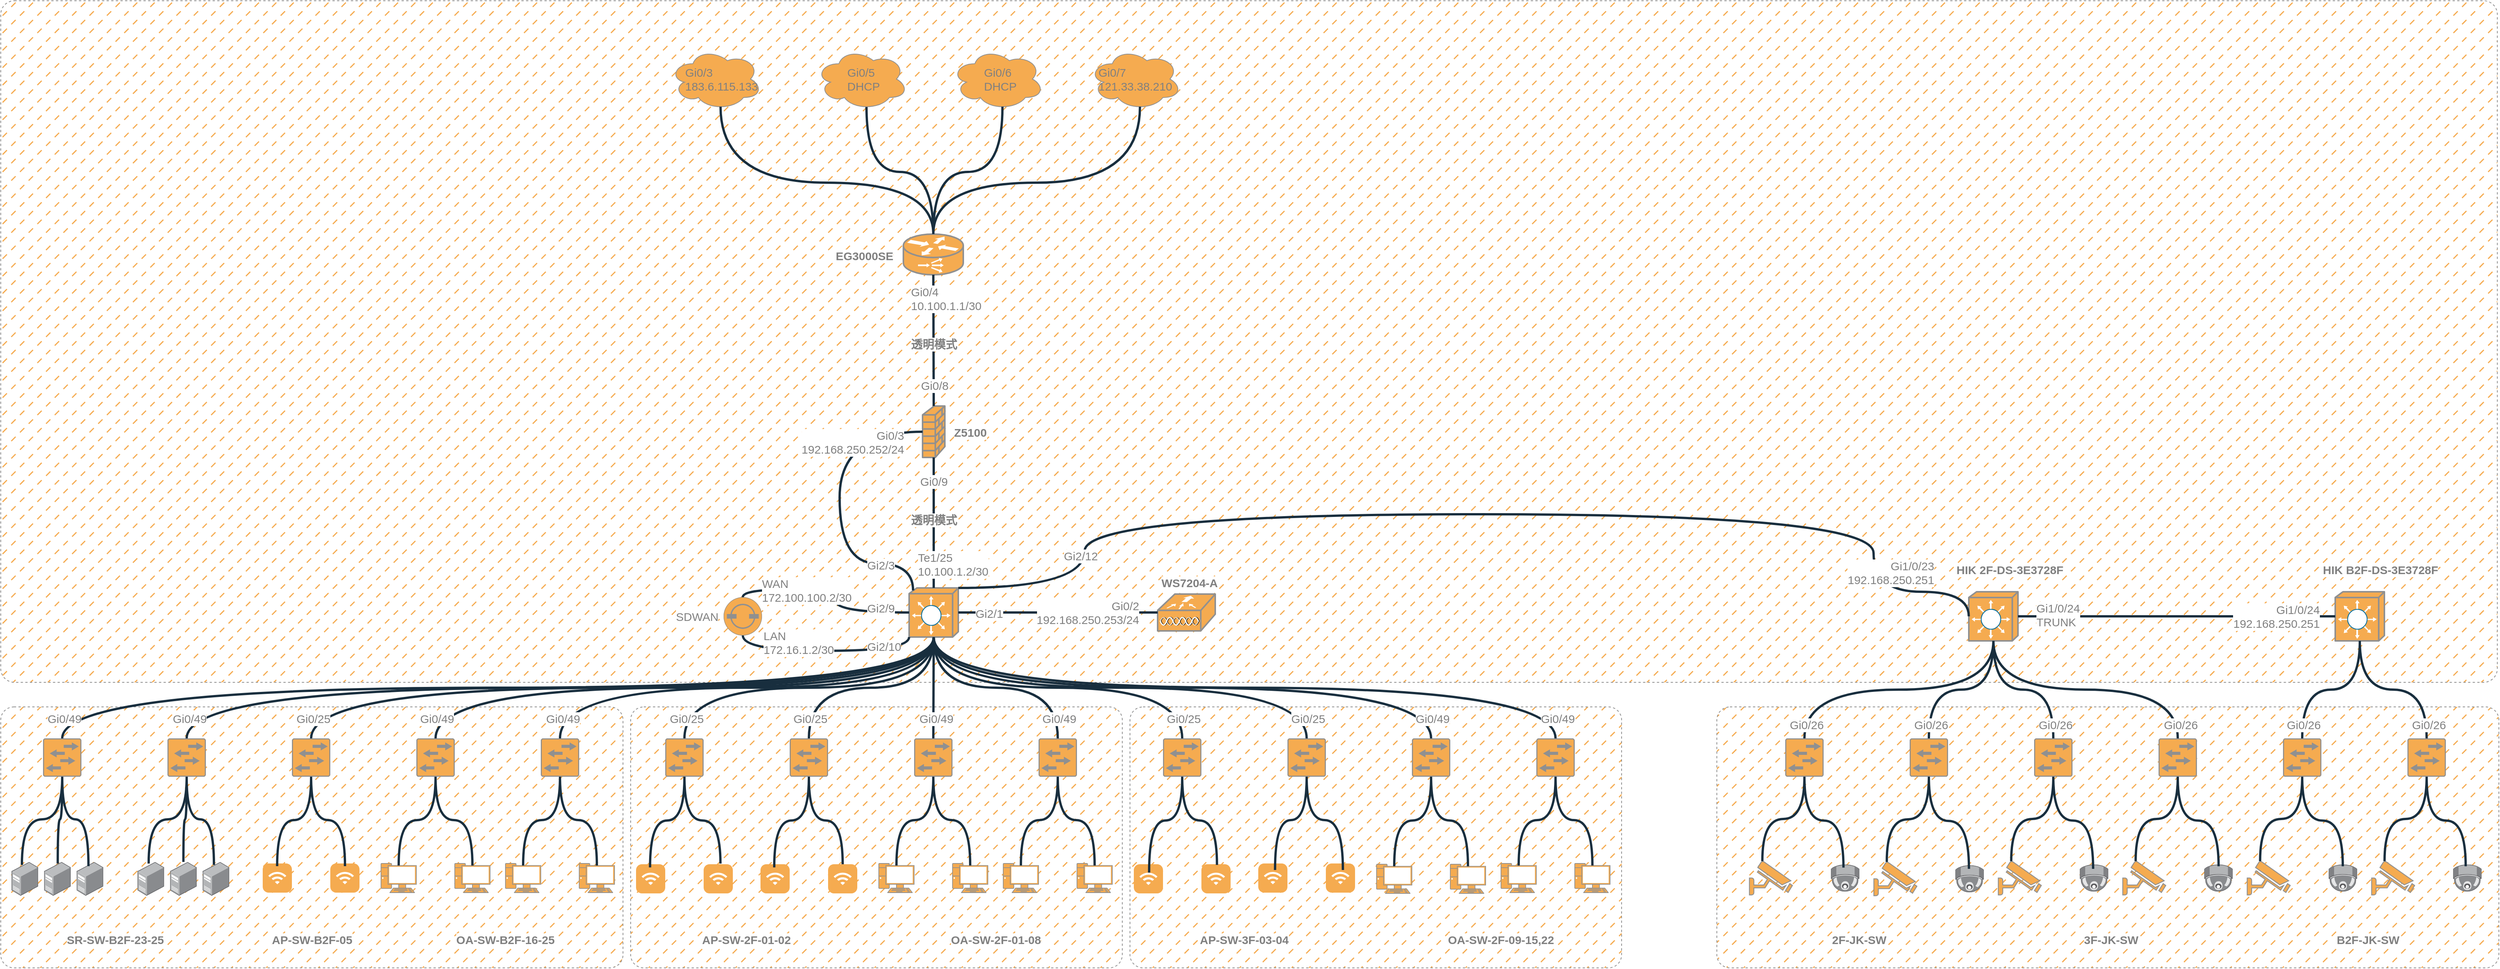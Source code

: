 <mxfile version="24.8.1">
  <diagram name="Page-1" id="uferWkPT7eK2L2uZxs7O">
    <mxGraphModel dx="1449" dy="1687" grid="0" gridSize="10" guides="1" tooltips="1" connect="1" arrows="1" fold="1" page="0" pageScale="1" pageWidth="1100" pageHeight="850" background="none" math="0" shadow="0">
      <root>
        <mxCell id="0" />
        <mxCell id="1" style="" parent="0" />
        <mxCell id="CYkkbhiS0DSrqAUv-Aon-223" value="" style="rounded=1;whiteSpace=wrap;html=1;fontFamily=Helvetica;fontSize=11;labelBackgroundColor=none;arcSize=2;dashed=1;fillStyle=dashed;fillColor=#F5AB50;strokeColor=#909090;fontColor=#1A1A1A;" parent="1" vertex="1">
          <mxGeometry x="28" y="-674" width="3250" height="888" as="geometry" />
        </mxCell>
        <mxCell id="CYkkbhiS0DSrqAUv-Aon-225" value="" style="rounded=1;whiteSpace=wrap;html=1;fontFamily=Helvetica;fontSize=11;labelBackgroundColor=none;arcSize=5;dashed=1;fillStyle=dashed;fillColor=#F5AB50;strokeColor=#909090;fontColor=#1A1A1A;" parent="1" vertex="1">
          <mxGeometry x="28" y="246" width="810" height="340" as="geometry" />
        </mxCell>
        <mxCell id="CYkkbhiS0DSrqAUv-Aon-514" value="" style="rounded=1;whiteSpace=wrap;html=1;fontFamily=Helvetica;fontSize=11;labelBackgroundColor=none;arcSize=5;dashed=1;fillStyle=dashed;fillColor=#F5AB50;strokeColor=#909090;fontColor=#1A1A1A;" parent="1" vertex="1">
          <mxGeometry x="848" y="246" width="640" height="340" as="geometry" />
        </mxCell>
        <mxCell id="CYkkbhiS0DSrqAUv-Aon-515" value="" style="rounded=1;whiteSpace=wrap;html=1;fontFamily=Helvetica;fontSize=11;labelBackgroundColor=none;arcSize=5;dashed=1;fillStyle=dashed;fillColor=#F5AB50;strokeColor=#909090;fontColor=#1A1A1A;" parent="1" vertex="1">
          <mxGeometry x="1498" y="246" width="640" height="340" as="geometry" />
        </mxCell>
        <mxCell id="CYkkbhiS0DSrqAUv-Aon-516" value="" style="rounded=1;whiteSpace=wrap;html=1;fontFamily=Helvetica;fontSize=11;labelBackgroundColor=none;arcSize=5;dashed=1;fillStyle=dashed;fillColor=#F5AB50;strokeColor=#909090;fontColor=#1A1A1A;" parent="1" vertex="1">
          <mxGeometry x="2262" y="246" width="1018" height="340" as="geometry" />
        </mxCell>
        <mxCell id="9GZUrrSOMpWSvkTZttJG-399" value="设备" parent="0" />
        <mxCell id="suRE_rHokEg1OIpaxFs9-161" value="" style="shape=mxgraph.cisco.routers.content_service_router;html=1;pointerEvents=1;dashed=0;fillColor=#F5AB50;strokeColor=#909090;strokeWidth=2;verticalLabelPosition=bottom;verticalAlign=top;align=center;outlineConnect=0;fontFamily=Helvetica;fontSize=11;fontColor=#1A1A1A;labelBackgroundColor=none;" parent="9GZUrrSOMpWSvkTZttJG-399" vertex="1">
          <mxGeometry x="1203" y="-370" width="78" height="53" as="geometry" />
        </mxCell>
        <mxCell id="suRE_rHokEg1OIpaxFs9-162" value="" style="shape=mxgraph.cisco.security.firewall;html=1;pointerEvents=1;dashed=0;fillColor=#F5AB50;strokeColor=#909090;strokeWidth=2;verticalLabelPosition=bottom;verticalAlign=top;align=center;outlineConnect=0;fontFamily=Helvetica;fontSize=11;fontColor=#1A1A1A;labelBackgroundColor=none;" parent="9GZUrrSOMpWSvkTZttJG-399" vertex="1">
          <mxGeometry x="1228" y="-146" width="29" height="67" as="geometry" />
        </mxCell>
        <mxCell id="suRE_rHokEg1OIpaxFs9-165" value="" style="shape=mxgraph.cisco.switches.layer_3_switch;html=1;pointerEvents=1;dashed=0;fillColor=#F5AB50;strokeColor=#909090;strokeWidth=2;verticalLabelPosition=bottom;verticalAlign=top;align=center;outlineConnect=0;fontFamily=Helvetica;fontSize=11;fontColor=#1A1A1A;labelBackgroundColor=none;" parent="9GZUrrSOMpWSvkTZttJG-399" vertex="1">
          <mxGeometry x="1210.5" y="91" width="64" height="64" as="geometry" />
        </mxCell>
        <mxCell id="suRE_rHokEg1OIpaxFs9-176" value="" style="shape=mxgraph.cisco.wireless.wlan_controller;html=1;pointerEvents=1;dashed=0;fillColor=#F5AB50;strokeColor=#909090;strokeWidth=2;verticalLabelPosition=bottom;verticalAlign=top;align=center;outlineConnect=0;fontFamily=Helvetica;fontSize=11;fontColor=#1A1A1A;labelBackgroundColor=none;" parent="9GZUrrSOMpWSvkTZttJG-399" vertex="1">
          <mxGeometry x="1534" y="99" width="75" height="48" as="geometry" />
        </mxCell>
        <mxCell id="suRE_rHokEg1OIpaxFs9-194" value="" style="ellipse;shape=cloud;whiteSpace=wrap;html=1;fontFamily=Helvetica;fontSize=11;fontColor=#1A1A1A;labelBackgroundColor=none;fillColor=#F5AB50;strokeColor=#909090;" parent="9GZUrrSOMpWSvkTZttJG-399" vertex="1">
          <mxGeometry x="1445" y="-612" width="120" height="80" as="geometry" />
        </mxCell>
        <mxCell id="suRE_rHokEg1OIpaxFs9-336" value="" style="shape=mxgraph.cisco.switches.layer_3_switch;html=1;pointerEvents=1;dashed=0;fillColor=#F5AB50;strokeColor=#909090;strokeWidth=2;verticalLabelPosition=bottom;verticalAlign=top;align=center;outlineConnect=0;fontFamily=Helvetica;fontSize=11;fontColor=#1A1A1A;labelBackgroundColor=none;" parent="9GZUrrSOMpWSvkTZttJG-399" vertex="1">
          <mxGeometry x="2590" y="96" width="64" height="64" as="geometry" />
        </mxCell>
        <mxCell id="CYkkbhiS0DSrqAUv-Aon-280" style="edgeStyle=orthogonalEdgeStyle;shape=connector;curved=1;rounded=1;orthogonalLoop=1;jettySize=auto;html=1;exitX=0.5;exitY=0;exitDx=0;exitDy=0;exitPerimeter=0;strokeColor=#182E3E;strokeWidth=3;align=center;verticalAlign=middle;fontFamily=Helvetica;fontSize=11;fontColor=default;labelBackgroundColor=none;endArrow=none;endFill=0;" parent="9GZUrrSOMpWSvkTZttJG-399" source="CYkkbhiS0DSrqAUv-Aon-2" target="suRE_rHokEg1OIpaxFs9-165" edge="1">
          <mxGeometry relative="1" as="geometry">
            <Array as="points">
              <mxPoint x="994" y="93" />
              <mxPoint x="1115" y="93" />
              <mxPoint x="1115" y="123" />
            </Array>
          </mxGeometry>
        </mxCell>
        <mxCell id="CYkkbhiS0DSrqAUv-Aon-281" style="edgeStyle=orthogonalEdgeStyle;shape=connector;curved=1;rounded=1;orthogonalLoop=1;jettySize=auto;html=1;exitX=0.5;exitY=1;exitDx=0;exitDy=0;exitPerimeter=0;strokeColor=#182E3E;strokeWidth=3;align=center;verticalAlign=middle;fontFamily=Helvetica;fontSize=11;fontColor=default;labelBackgroundColor=none;endArrow=none;endFill=0;entryX=0;entryY=1;entryDx=0;entryDy=0;entryPerimeter=0;" parent="9GZUrrSOMpWSvkTZttJG-399" source="CYkkbhiS0DSrqAUv-Aon-2" target="suRE_rHokEg1OIpaxFs9-165" edge="1">
          <mxGeometry relative="1" as="geometry" />
        </mxCell>
        <mxCell id="CYkkbhiS0DSrqAUv-Aon-2" value="" style="points=[[0.5,0,0],[1,0.5,0],[0.5,1,0],[0,0.5,0],[0.145,0.145,0],[0.856,0.145,0],[0.855,0.856,0],[0.145,0.855,0]];verticalLabelPosition=bottom;html=1;verticalAlign=top;aspect=fixed;align=center;pointerEvents=1;shape=mxgraph.cisco19.rect;prIcon=vbond;fillColor=#F5AB50;strokeColor=#909090;rotation=0;labelBackgroundColor=none;fontColor=#1A1A1A;" parent="9GZUrrSOMpWSvkTZttJG-399" vertex="1">
          <mxGeometry x="969" y="103" width="50" height="50" as="geometry" />
        </mxCell>
        <mxCell id="CYkkbhiS0DSrqAUv-Aon-22" style="edgeStyle=orthogonalEdgeStyle;shape=connector;curved=0;rounded=1;orthogonalLoop=1;jettySize=auto;html=1;exitX=0.5;exitY=1;exitDx=0;exitDy=0;strokeColor=#182E3E;strokeWidth=3;align=center;verticalAlign=middle;fontFamily=Helvetica;fontSize=11;fontColor=default;labelBackgroundColor=none;endArrow=none;endFill=0;" parent="9GZUrrSOMpWSvkTZttJG-399" edge="1">
          <mxGeometry relative="1" as="geometry">
            <mxPoint x="1077.71" y="109" as="sourcePoint" />
            <mxPoint x="1077.71" y="109" as="targetPoint" />
          </mxGeometry>
        </mxCell>
        <mxCell id="CYkkbhiS0DSrqAUv-Aon-24" value="" style="ellipse;shape=cloud;whiteSpace=wrap;html=1;fontFamily=Helvetica;fontSize=11;fontColor=#1A1A1A;labelBackgroundColor=none;fillColor=#F5AB50;strokeColor=#909090;" parent="9GZUrrSOMpWSvkTZttJG-399" vertex="1">
          <mxGeometry x="899" y="-612" width="120" height="80" as="geometry" />
        </mxCell>
        <mxCell id="CYkkbhiS0DSrqAUv-Aon-25" value="" style="ellipse;shape=cloud;whiteSpace=wrap;html=1;fontFamily=Helvetica;fontSize=11;fontColor=#1A1A1A;labelBackgroundColor=none;fillColor=#F5AB50;strokeColor=#909090;" parent="9GZUrrSOMpWSvkTZttJG-399" vertex="1">
          <mxGeometry x="1266" y="-612" width="120" height="80" as="geometry" />
        </mxCell>
        <mxCell id="CYkkbhiS0DSrqAUv-Aon-272" style="edgeStyle=orthogonalEdgeStyle;shape=connector;curved=1;rounded=1;orthogonalLoop=1;jettySize=auto;html=1;exitX=0.55;exitY=0.95;exitDx=0;exitDy=0;exitPerimeter=0;strokeColor=#182E3E;strokeWidth=3;align=center;verticalAlign=middle;fontFamily=Helvetica;fontSize=11;fontColor=default;labelBackgroundColor=none;endArrow=none;endFill=0;" parent="9GZUrrSOMpWSvkTZttJG-399" source="CYkkbhiS0DSrqAUv-Aon-28" target="suRE_rHokEg1OIpaxFs9-161" edge="1">
          <mxGeometry relative="1" as="geometry" />
        </mxCell>
        <mxCell id="CYkkbhiS0DSrqAUv-Aon-28" value="" style="ellipse;shape=cloud;whiteSpace=wrap;html=1;fontFamily=Helvetica;fontSize=11;fontColor=#1A1A1A;labelBackgroundColor=none;fillColor=#F5AB50;strokeColor=#909090;" parent="9GZUrrSOMpWSvkTZttJG-399" vertex="1">
          <mxGeometry x="1089" y="-612" width="120" height="80" as="geometry" />
        </mxCell>
        <mxCell id="CYkkbhiS0DSrqAUv-Aon-273" style="edgeStyle=orthogonalEdgeStyle;shape=connector;curved=1;rounded=1;orthogonalLoop=1;jettySize=auto;html=1;exitX=0.55;exitY=0.95;exitDx=0;exitDy=0;exitPerimeter=0;entryX=0.5;entryY=0;entryDx=0;entryDy=0;entryPerimeter=0;strokeColor=#182E3E;strokeWidth=3;align=center;verticalAlign=middle;fontFamily=Helvetica;fontSize=11;fontColor=default;labelBackgroundColor=none;endArrow=none;endFill=0;" parent="9GZUrrSOMpWSvkTZttJG-399" source="CYkkbhiS0DSrqAUv-Aon-25" target="suRE_rHokEg1OIpaxFs9-161" edge="1">
          <mxGeometry relative="1" as="geometry" />
        </mxCell>
        <mxCell id="CYkkbhiS0DSrqAUv-Aon-274" style="edgeStyle=orthogonalEdgeStyle;shape=connector;curved=1;rounded=1;orthogonalLoop=1;jettySize=auto;html=1;exitX=0.55;exitY=0.95;exitDx=0;exitDy=0;exitPerimeter=0;entryX=0.5;entryY=0;entryDx=0;entryDy=0;entryPerimeter=0;strokeColor=#182E3E;strokeWidth=3;align=center;verticalAlign=middle;fontFamily=Helvetica;fontSize=11;fontColor=default;labelBackgroundColor=none;endArrow=none;endFill=0;" parent="9GZUrrSOMpWSvkTZttJG-399" source="CYkkbhiS0DSrqAUv-Aon-24" target="suRE_rHokEg1OIpaxFs9-161" edge="1">
          <mxGeometry relative="1" as="geometry">
            <Array as="points">
              <mxPoint x="965" y="-437" />
              <mxPoint x="1242" y="-437" />
            </Array>
          </mxGeometry>
        </mxCell>
        <mxCell id="CYkkbhiS0DSrqAUv-Aon-275" style="edgeStyle=orthogonalEdgeStyle;shape=connector;curved=1;rounded=1;orthogonalLoop=1;jettySize=auto;html=1;exitX=0.55;exitY=0.95;exitDx=0;exitDy=0;exitPerimeter=0;entryX=0.5;entryY=0;entryDx=0;entryDy=0;entryPerimeter=0;strokeColor=#182E3E;strokeWidth=3;align=center;verticalAlign=middle;fontFamily=Helvetica;fontSize=11;fontColor=default;labelBackgroundColor=none;endArrow=none;endFill=0;" parent="9GZUrrSOMpWSvkTZttJG-399" source="suRE_rHokEg1OIpaxFs9-194" target="suRE_rHokEg1OIpaxFs9-161" edge="1">
          <mxGeometry relative="1" as="geometry">
            <Array as="points">
              <mxPoint x="1511" y="-437" />
              <mxPoint x="1242" y="-437" />
            </Array>
          </mxGeometry>
        </mxCell>
        <mxCell id="CYkkbhiS0DSrqAUv-Aon-283" style="edgeStyle=orthogonalEdgeStyle;shape=connector;curved=1;rounded=1;orthogonalLoop=1;jettySize=auto;html=1;exitX=0;exitY=0.5;exitDx=0;exitDy=0;exitPerimeter=0;entryX=0.08;entryY=0.05;entryDx=0;entryDy=0;entryPerimeter=0;strokeColor=#182E3E;strokeWidth=3;align=center;verticalAlign=middle;fontFamily=Helvetica;fontSize=11;fontColor=default;labelBackgroundColor=none;endArrow=none;endFill=0;" parent="9GZUrrSOMpWSvkTZttJG-399" source="suRE_rHokEg1OIpaxFs9-162" target="suRE_rHokEg1OIpaxFs9-165" edge="1">
          <mxGeometry relative="1" as="geometry">
            <Array as="points">
              <mxPoint x="1120" y="-112" />
              <mxPoint x="1120" y="59" />
              <mxPoint x="1216" y="59" />
            </Array>
          </mxGeometry>
        </mxCell>
        <mxCell id="CYkkbhiS0DSrqAUv-Aon-294" value="" style="points=[[0.015,0.015,0],[0.985,0.015,0],[0.985,0.985,0],[0.015,0.985,0],[0.25,0,0],[0.5,0,0],[0.75,0,0],[1,0.25,0],[1,0.5,0],[1,0.75,0],[0.75,1,0],[0.5,1,0],[0.25,1,0],[0,0.75,0],[0,0.5,0],[0,0.25,0]];verticalLabelPosition=bottom;html=1;verticalAlign=top;aspect=fixed;align=center;pointerEvents=1;shape=mxgraph.cisco19.rect;prIcon=l2_switch;fillColor=#F5AB50;strokeColor=#909090;fontFamily=Helvetica;fontSize=11;fontColor=#1A1A1A;labelBackgroundColor=none;" parent="9GZUrrSOMpWSvkTZttJG-399" vertex="1">
          <mxGeometry x="1217" y="287" width="50" height="50" as="geometry" />
        </mxCell>
        <mxCell id="CYkkbhiS0DSrqAUv-Aon-332" value="" style="group;labelBackgroundColor=none;fontColor=#1A1A1A;" parent="9GZUrrSOMpWSvkTZttJG-399" vertex="1" connectable="0">
          <mxGeometry x="42" y="448" width="119.42" height="44" as="geometry" />
        </mxCell>
        <mxCell id="CYkkbhiS0DSrqAUv-Aon-326" value="" style="image;points=[];aspect=fixed;html=1;align=center;shadow=0;dashed=0;image=img/lib/allied_telesis/computer_and_terminals/Server_Desktop.svg;fontFamily=Helvetica;fontSize=11;fontColor=#1A1A1A;labelBackgroundColor=none;fillColor=#F5AB50;strokeColor=#909090;" parent="CYkkbhiS0DSrqAUv-Aon-332" vertex="1">
          <mxGeometry x="42.36" width="34.71" height="44" as="geometry" />
        </mxCell>
        <mxCell id="CYkkbhiS0DSrqAUv-Aon-327" value="" style="image;points=[];aspect=fixed;html=1;align=center;shadow=0;dashed=0;image=img/lib/allied_telesis/computer_and_terminals/Server_Desktop.svg;fontFamily=Helvetica;fontSize=11;fontColor=#1A1A1A;labelBackgroundColor=none;fillColor=#F5AB50;strokeColor=#909090;" parent="CYkkbhiS0DSrqAUv-Aon-332" vertex="1">
          <mxGeometry width="34.71" height="44" as="geometry" />
        </mxCell>
        <mxCell id="CYkkbhiS0DSrqAUv-Aon-328" value="" style="image;points=[];aspect=fixed;html=1;align=center;shadow=0;dashed=0;image=img/lib/allied_telesis/computer_and_terminals/Server_Desktop.svg;fontFamily=Helvetica;fontSize=11;fontColor=#1A1A1A;labelBackgroundColor=none;fillColor=#F5AB50;strokeColor=#909090;" parent="CYkkbhiS0DSrqAUv-Aon-332" vertex="1">
          <mxGeometry x="84.71" width="34.71" height="44" as="geometry" />
        </mxCell>
        <mxCell id="CYkkbhiS0DSrqAUv-Aon-346" value="" style="fontColor=#1A1A1A;verticalAlign=top;verticalLabelPosition=bottom;labelPosition=center;align=center;html=1;outlineConnect=0;fillColor=#F5AB50;strokeColor=#909090;gradientDirection=north;strokeWidth=2;shape=mxgraph.networks.pc;fontFamily=Helvetica;fontSize=11;labelBackgroundColor=none;" parent="9GZUrrSOMpWSvkTZttJG-399" vertex="1">
          <mxGeometry x="523" y="450" width="46" height="38" as="geometry" />
        </mxCell>
        <mxCell id="CYkkbhiS0DSrqAUv-Aon-347" value="" style="fontColor=#1A1A1A;verticalAlign=top;verticalLabelPosition=bottom;labelPosition=center;align=center;html=1;outlineConnect=0;fillColor=#F5AB50;strokeColor=#909090;gradientDirection=north;strokeWidth=2;shape=mxgraph.networks.pc;fontFamily=Helvetica;fontSize=11;labelBackgroundColor=none;" parent="9GZUrrSOMpWSvkTZttJG-399" vertex="1">
          <mxGeometry x="619" y="450" width="46" height="38" as="geometry" />
        </mxCell>
        <mxCell id="CYkkbhiS0DSrqAUv-Aon-352" value="" style="html=1;strokeWidth=1;shadow=0;dashed=0;shape=mxgraph.ios7.misc.wifi;fillColor=#F5AB50;strokeColor=none;buttonText=;strokeColor2=#222222;fontColor=#1A1A1A;fontSize=8;verticalLabelPosition=bottom;verticalAlign=top;align=center;fontFamily=Helvetica;labelBackgroundColor=none;" parent="9GZUrrSOMpWSvkTZttJG-399" vertex="1">
          <mxGeometry x="369" y="450" width="38" height="38" as="geometry" />
        </mxCell>
        <mxCell id="CYkkbhiS0DSrqAUv-Aon-353" value="" style="html=1;strokeWidth=1;shadow=0;dashed=0;shape=mxgraph.ios7.misc.wifi;fillColor=#F5AB50;strokeColor=none;buttonText=;strokeColor2=#222222;fontColor=#1A1A1A;fontSize=8;verticalLabelPosition=bottom;verticalAlign=top;align=center;fontFamily=Helvetica;labelBackgroundColor=none;" parent="9GZUrrSOMpWSvkTZttJG-399" vertex="1">
          <mxGeometry x="457" y="450" width="38" height="38" as="geometry" />
        </mxCell>
        <mxCell id="CYkkbhiS0DSrqAUv-Aon-416" style="edgeStyle=orthogonalEdgeStyle;shape=connector;curved=1;rounded=1;orthogonalLoop=1;jettySize=auto;html=1;exitX=0.5;exitY=1;exitDx=0;exitDy=0;exitPerimeter=0;strokeColor=#182E3E;strokeWidth=3;align=center;verticalAlign=middle;fontFamily=Helvetica;fontSize=11;fontColor=default;labelBackgroundColor=none;endArrow=none;endFill=0;" parent="9GZUrrSOMpWSvkTZttJG-399" source="CYkkbhiS0DSrqAUv-Aon-365" target="CYkkbhiS0DSrqAUv-Aon-400" edge="1">
          <mxGeometry relative="1" as="geometry" />
        </mxCell>
        <mxCell id="CYkkbhiS0DSrqAUv-Aon-365" value="" style="points=[[0.015,0.015,0],[0.985,0.015,0],[0.985,0.985,0],[0.015,0.985,0],[0.25,0,0],[0.5,0,0],[0.75,0,0],[1,0.25,0],[1,0.5,0],[1,0.75,0],[0.75,1,0],[0.5,1,0],[0.25,1,0],[0,0.75,0],[0,0.5,0],[0,0.25,0]];verticalLabelPosition=bottom;html=1;verticalAlign=top;aspect=fixed;align=center;pointerEvents=1;shape=mxgraph.cisco19.rect;prIcon=l2_switch;fillColor=#F5AB50;strokeColor=#909090;fontFamily=Helvetica;fontSize=11;fontColor=#1A1A1A;labelBackgroundColor=none;" parent="9GZUrrSOMpWSvkTZttJG-399" vertex="1">
          <mxGeometry x="1055" y="287" width="50" height="50" as="geometry" />
        </mxCell>
        <mxCell id="CYkkbhiS0DSrqAUv-Aon-366" value="" style="points=[[0.015,0.015,0],[0.985,0.015,0],[0.985,0.985,0],[0.015,0.985,0],[0.25,0,0],[0.5,0,0],[0.75,0,0],[1,0.25,0],[1,0.5,0],[1,0.75,0],[0.75,1,0],[0.5,1,0],[0.25,1,0],[0,0.75,0],[0,0.5,0],[0,0.25,0]];verticalLabelPosition=bottom;html=1;verticalAlign=top;aspect=fixed;align=center;pointerEvents=1;shape=mxgraph.cisco19.rect;prIcon=l2_switch;fillColor=#F5AB50;strokeColor=#909090;fontFamily=Helvetica;fontSize=11;fontColor=#1A1A1A;labelBackgroundColor=none;" parent="9GZUrrSOMpWSvkTZttJG-399" vertex="1">
          <mxGeometry x="893" y="287" width="50" height="50" as="geometry" />
        </mxCell>
        <mxCell id="CYkkbhiS0DSrqAUv-Aon-367" value="" style="points=[[0.015,0.015,0],[0.985,0.015,0],[0.985,0.985,0],[0.015,0.985,0],[0.25,0,0],[0.5,0,0],[0.75,0,0],[1,0.25,0],[1,0.5,0],[1,0.75,0],[0.75,1,0],[0.5,1,0],[0.25,1,0],[0,0.75,0],[0,0.5,0],[0,0.25,0]];verticalLabelPosition=bottom;html=1;verticalAlign=top;aspect=fixed;align=center;pointerEvents=1;shape=mxgraph.cisco19.rect;prIcon=l2_switch;fillColor=#F5AB50;strokeColor=#909090;fontFamily=Helvetica;fontSize=11;fontColor=#1A1A1A;labelBackgroundColor=none;" parent="9GZUrrSOMpWSvkTZttJG-399" vertex="1">
          <mxGeometry x="731" y="287" width="50" height="50" as="geometry" />
        </mxCell>
        <mxCell id="CYkkbhiS0DSrqAUv-Aon-368" value="" style="points=[[0.015,0.015,0],[0.985,0.015,0],[0.985,0.985,0],[0.015,0.985,0],[0.25,0,0],[0.5,0,0],[0.75,0,0],[1,0.25,0],[1,0.5,0],[1,0.75,0],[0.75,1,0],[0.5,1,0],[0.25,1,0],[0,0.75,0],[0,0.5,0],[0,0.25,0]];verticalLabelPosition=bottom;html=1;verticalAlign=top;aspect=fixed;align=center;pointerEvents=1;shape=mxgraph.cisco19.rect;prIcon=l2_switch;fillColor=#F5AB50;strokeColor=#909090;fontFamily=Helvetica;fontSize=11;fontColor=#1A1A1A;labelBackgroundColor=none;" parent="9GZUrrSOMpWSvkTZttJG-399" vertex="1">
          <mxGeometry x="569" y="287" width="50" height="50" as="geometry" />
        </mxCell>
        <mxCell id="CYkkbhiS0DSrqAUv-Aon-369" value="" style="points=[[0.015,0.015,0],[0.985,0.015,0],[0.985,0.985,0],[0.015,0.985,0],[0.25,0,0],[0.5,0,0],[0.75,0,0],[1,0.25,0],[1,0.5,0],[1,0.75,0],[0.75,1,0],[0.5,1,0],[0.25,1,0],[0,0.75,0],[0,0.5,0],[0,0.25,0]];verticalLabelPosition=bottom;html=1;verticalAlign=top;aspect=fixed;align=center;pointerEvents=1;shape=mxgraph.cisco19.rect;prIcon=l2_switch;fillColor=#F5AB50;strokeColor=#909090;fontFamily=Helvetica;fontSize=11;fontColor=#1A1A1A;labelBackgroundColor=none;" parent="9GZUrrSOMpWSvkTZttJG-399" vertex="1">
          <mxGeometry x="407" y="287" width="50" height="50" as="geometry" />
        </mxCell>
        <mxCell id="CYkkbhiS0DSrqAUv-Aon-388" style="edgeStyle=orthogonalEdgeStyle;shape=connector;curved=1;rounded=1;orthogonalLoop=1;jettySize=auto;html=1;exitX=0.5;exitY=1;exitDx=0;exitDy=0;exitPerimeter=0;strokeColor=#182E3E;strokeWidth=3;align=center;verticalAlign=middle;fontFamily=Helvetica;fontSize=11;fontColor=default;labelBackgroundColor=none;endArrow=none;endFill=0;" parent="9GZUrrSOMpWSvkTZttJG-399" source="CYkkbhiS0DSrqAUv-Aon-370" target="CYkkbhiS0DSrqAUv-Aon-375" edge="1">
          <mxGeometry relative="1" as="geometry" />
        </mxCell>
        <mxCell id="CYkkbhiS0DSrqAUv-Aon-370" value="" style="points=[[0.015,0.015,0],[0.985,0.015,0],[0.985,0.985,0],[0.015,0.985,0],[0.25,0,0],[0.5,0,0],[0.75,0,0],[1,0.25,0],[1,0.5,0],[1,0.75,0],[0.75,1,0],[0.5,1,0],[0.25,1,0],[0,0.75,0],[0,0.5,0],[0,0.25,0]];verticalLabelPosition=bottom;html=1;verticalAlign=top;aspect=fixed;align=center;pointerEvents=1;shape=mxgraph.cisco19.rect;prIcon=l2_switch;fillColor=#F5AB50;strokeColor=#909090;fontFamily=Helvetica;fontSize=11;fontColor=#1A1A1A;labelBackgroundColor=none;" parent="9GZUrrSOMpWSvkTZttJG-399" vertex="1">
          <mxGeometry x="245" y="287" width="50" height="50" as="geometry" />
        </mxCell>
        <mxCell id="CYkkbhiS0DSrqAUv-Aon-371" value="" style="points=[[0.015,0.015,0],[0.985,0.015,0],[0.985,0.985,0],[0.015,0.985,0],[0.25,0,0],[0.5,0,0],[0.75,0,0],[1,0.25,0],[1,0.5,0],[1,0.75,0],[0.75,1,0],[0.5,1,0],[0.25,1,0],[0,0.75,0],[0,0.5,0],[0,0.25,0]];verticalLabelPosition=bottom;html=1;verticalAlign=top;aspect=fixed;align=center;pointerEvents=1;shape=mxgraph.cisco19.rect;prIcon=l2_switch;fillColor=#F5AB50;strokeColor=#909090;fontFamily=Helvetica;fontSize=11;fontColor=#1A1A1A;labelBackgroundColor=none;" parent="9GZUrrSOMpWSvkTZttJG-399" vertex="1">
          <mxGeometry x="83" y="287" width="50" height="50" as="geometry" />
        </mxCell>
        <mxCell id="CYkkbhiS0DSrqAUv-Aon-372" value="" style="fontColor=#1A1A1A;verticalAlign=top;verticalLabelPosition=bottom;labelPosition=center;align=center;html=1;outlineConnect=0;fillColor=#F5AB50;strokeColor=#909090;gradientDirection=north;strokeWidth=2;shape=mxgraph.networks.pc;fontFamily=Helvetica;fontSize=11;labelBackgroundColor=none;" parent="9GZUrrSOMpWSvkTZttJG-399" vertex="1">
          <mxGeometry x="685" y="450" width="46" height="38" as="geometry" />
        </mxCell>
        <mxCell id="CYkkbhiS0DSrqAUv-Aon-373" value="" style="fontColor=#1A1A1A;verticalAlign=top;verticalLabelPosition=bottom;labelPosition=center;align=center;html=1;outlineConnect=0;fillColor=#F5AB50;strokeColor=#909090;gradientDirection=north;strokeWidth=2;shape=mxgraph.networks.pc;fontFamily=Helvetica;fontSize=11;labelBackgroundColor=none;" parent="9GZUrrSOMpWSvkTZttJG-399" vertex="1">
          <mxGeometry x="781" y="450" width="46" height="38" as="geometry" />
        </mxCell>
        <mxCell id="CYkkbhiS0DSrqAUv-Aon-374" value="" style="group;labelBackgroundColor=none;fontColor=#1A1A1A;" parent="9GZUrrSOMpWSvkTZttJG-399" vertex="1" connectable="0">
          <mxGeometry x="206" y="448" width="119.42" height="44" as="geometry" />
        </mxCell>
        <mxCell id="CYkkbhiS0DSrqAUv-Aon-375" value="" style="image;points=[];aspect=fixed;html=1;align=center;shadow=0;dashed=0;image=img/lib/allied_telesis/computer_and_terminals/Server_Desktop.svg;fontFamily=Helvetica;fontSize=11;fontColor=#1A1A1A;labelBackgroundColor=none;fillColor=#F5AB50;strokeColor=#909090;" parent="CYkkbhiS0DSrqAUv-Aon-374" vertex="1">
          <mxGeometry x="42.36" width="34.71" height="44" as="geometry" />
        </mxCell>
        <mxCell id="CYkkbhiS0DSrqAUv-Aon-376" value="" style="image;points=[];aspect=fixed;html=1;align=center;shadow=0;dashed=0;image=img/lib/allied_telesis/computer_and_terminals/Server_Desktop.svg;fontFamily=Helvetica;fontSize=11;fontColor=#1A1A1A;labelBackgroundColor=none;fillColor=#F5AB50;strokeColor=#909090;" parent="CYkkbhiS0DSrqAUv-Aon-374" vertex="1">
          <mxGeometry width="34.71" height="44" as="geometry" />
        </mxCell>
        <mxCell id="CYkkbhiS0DSrqAUv-Aon-377" value="" style="image;points=[];aspect=fixed;html=1;align=center;shadow=0;dashed=0;image=img/lib/allied_telesis/computer_and_terminals/Server_Desktop.svg;fontFamily=Helvetica;fontSize=11;fontColor=#1A1A1A;labelBackgroundColor=none;fillColor=#F5AB50;strokeColor=#909090;" parent="CYkkbhiS0DSrqAUv-Aon-374" vertex="1">
          <mxGeometry x="84.71" width="34.71" height="44" as="geometry" />
        </mxCell>
        <mxCell id="CYkkbhiS0DSrqAUv-Aon-378" value="" style="points=[[0.015,0.015,0],[0.985,0.015,0],[0.985,0.985,0],[0.015,0.985,0],[0.25,0,0],[0.5,0,0],[0.75,0,0],[1,0.25,0],[1,0.5,0],[1,0.75,0],[0.75,1,0],[0.5,1,0],[0.25,1,0],[0,0.75,0],[0,0.5,0],[0,0.25,0]];verticalLabelPosition=bottom;html=1;verticalAlign=top;aspect=fixed;align=center;pointerEvents=1;shape=mxgraph.cisco19.rect;prIcon=l2_switch;fillColor=#F5AB50;strokeColor=#909090;fontFamily=Helvetica;fontSize=11;fontColor=#1A1A1A;labelBackgroundColor=none;" parent="9GZUrrSOMpWSvkTZttJG-399" vertex="1">
          <mxGeometry x="1379" y="287" width="50" height="50" as="geometry" />
        </mxCell>
        <mxCell id="CYkkbhiS0DSrqAUv-Aon-379" value="" style="points=[[0.015,0.015,0],[0.985,0.015,0],[0.985,0.985,0],[0.015,0.985,0],[0.25,0,0],[0.5,0,0],[0.75,0,0],[1,0.25,0],[1,0.5,0],[1,0.75,0],[0.75,1,0],[0.5,1,0],[0.25,1,0],[0,0.75,0],[0,0.5,0],[0,0.25,0]];verticalLabelPosition=bottom;html=1;verticalAlign=top;aspect=fixed;align=center;pointerEvents=1;shape=mxgraph.cisco19.rect;prIcon=l2_switch;fillColor=#F5AB50;strokeColor=#909090;fontFamily=Helvetica;fontSize=11;fontColor=#1A1A1A;labelBackgroundColor=none;" parent="9GZUrrSOMpWSvkTZttJG-399" vertex="1">
          <mxGeometry x="1541" y="287" width="50" height="50" as="geometry" />
        </mxCell>
        <mxCell id="CYkkbhiS0DSrqAUv-Aon-380" value="" style="points=[[0.015,0.015,0],[0.985,0.015,0],[0.985,0.985,0],[0.015,0.985,0],[0.25,0,0],[0.5,0,0],[0.75,0,0],[1,0.25,0],[1,0.5,0],[1,0.75,0],[0.75,1,0],[0.5,1,0],[0.25,1,0],[0,0.75,0],[0,0.5,0],[0,0.25,0]];verticalLabelPosition=bottom;html=1;verticalAlign=top;aspect=fixed;align=center;pointerEvents=1;shape=mxgraph.cisco19.rect;prIcon=l2_switch;fillColor=#F5AB50;strokeColor=#909090;fontFamily=Helvetica;fontSize=11;fontColor=#1A1A1A;labelBackgroundColor=none;" parent="9GZUrrSOMpWSvkTZttJG-399" vertex="1">
          <mxGeometry x="1703" y="287" width="50" height="50" as="geometry" />
        </mxCell>
        <mxCell id="CYkkbhiS0DSrqAUv-Aon-381" value="" style="points=[[0.015,0.015,0],[0.985,0.015,0],[0.985,0.985,0],[0.015,0.985,0],[0.25,0,0],[0.5,0,0],[0.75,0,0],[1,0.25,0],[1,0.5,0],[1,0.75,0],[0.75,1,0],[0.5,1,0],[0.25,1,0],[0,0.75,0],[0,0.5,0],[0,0.25,0]];verticalLabelPosition=bottom;html=1;verticalAlign=top;aspect=fixed;align=center;pointerEvents=1;shape=mxgraph.cisco19.rect;prIcon=l2_switch;fillColor=#F5AB50;strokeColor=#909090;fontFamily=Helvetica;fontSize=11;fontColor=#1A1A1A;labelBackgroundColor=none;" parent="9GZUrrSOMpWSvkTZttJG-399" vertex="1">
          <mxGeometry x="1865" y="287" width="50" height="50" as="geometry" />
        </mxCell>
        <mxCell id="CYkkbhiS0DSrqAUv-Aon-382" value="" style="points=[[0.015,0.015,0],[0.985,0.015,0],[0.985,0.985,0],[0.015,0.985,0],[0.25,0,0],[0.5,0,0],[0.75,0,0],[1,0.25,0],[1,0.5,0],[1,0.75,0],[0.75,1,0],[0.5,1,0],[0.25,1,0],[0,0.75,0],[0,0.5,0],[0,0.25,0]];verticalLabelPosition=bottom;html=1;verticalAlign=top;aspect=fixed;align=center;pointerEvents=1;shape=mxgraph.cisco19.rect;prIcon=l2_switch;fillColor=#F5AB50;strokeColor=#909090;fontFamily=Helvetica;fontSize=11;fontColor=#1A1A1A;labelBackgroundColor=none;" parent="9GZUrrSOMpWSvkTZttJG-399" vertex="1">
          <mxGeometry x="2027" y="287" width="50" height="50" as="geometry" />
        </mxCell>
        <mxCell id="CYkkbhiS0DSrqAUv-Aon-384" value="" style="points=[[0.015,0.015,0],[0.985,0.015,0],[0.985,0.985,0],[0.015,0.985,0],[0.25,0,0],[0.5,0,0],[0.75,0,0],[1,0.25,0],[1,0.5,0],[1,0.75,0],[0.75,1,0],[0.5,1,0],[0.25,1,0],[0,0.75,0],[0,0.5,0],[0,0.25,0]];verticalLabelPosition=bottom;html=1;verticalAlign=top;aspect=fixed;align=center;pointerEvents=1;shape=mxgraph.cisco19.rect;prIcon=l2_switch;fillColor=#F5AB50;strokeColor=#909090;fontFamily=Helvetica;fontSize=11;fontColor=#1A1A1A;labelBackgroundColor=none;" parent="9GZUrrSOMpWSvkTZttJG-399" vertex="1">
          <mxGeometry x="2351" y="287" width="50" height="50" as="geometry" />
        </mxCell>
        <mxCell id="CYkkbhiS0DSrqAUv-Aon-385" style="edgeStyle=orthogonalEdgeStyle;shape=connector;curved=1;rounded=1;orthogonalLoop=1;jettySize=auto;html=1;exitX=0.5;exitY=1;exitDx=0;exitDy=0;exitPerimeter=0;entryX=0.513;entryY=0.049;entryDx=0;entryDy=0;entryPerimeter=0;strokeColor=#182E3E;strokeWidth=3;align=center;verticalAlign=middle;fontFamily=Helvetica;fontSize=11;fontColor=default;labelBackgroundColor=none;endArrow=none;endFill=0;" parent="9GZUrrSOMpWSvkTZttJG-399" source="CYkkbhiS0DSrqAUv-Aon-371" target="CYkkbhiS0DSrqAUv-Aon-326" edge="1">
          <mxGeometry relative="1" as="geometry" />
        </mxCell>
        <mxCell id="CYkkbhiS0DSrqAUv-Aon-386" style="edgeStyle=orthogonalEdgeStyle;shape=connector;curved=1;rounded=1;orthogonalLoop=1;jettySize=auto;html=1;exitX=0.5;exitY=1;exitDx=0;exitDy=0;exitPerimeter=0;entryX=0.389;entryY=0.087;entryDx=0;entryDy=0;entryPerimeter=0;strokeColor=#182E3E;strokeWidth=3;align=center;verticalAlign=middle;fontFamily=Helvetica;fontSize=11;fontColor=default;labelBackgroundColor=none;endArrow=none;endFill=0;" parent="9GZUrrSOMpWSvkTZttJG-399" source="CYkkbhiS0DSrqAUv-Aon-371" target="CYkkbhiS0DSrqAUv-Aon-327" edge="1">
          <mxGeometry relative="1" as="geometry" />
        </mxCell>
        <mxCell id="CYkkbhiS0DSrqAUv-Aon-387" style="edgeStyle=orthogonalEdgeStyle;shape=connector;curved=1;rounded=1;orthogonalLoop=1;jettySize=auto;html=1;exitX=0.5;exitY=1;exitDx=0;exitDy=0;exitPerimeter=0;entryX=0.445;entryY=0.125;entryDx=0;entryDy=0;entryPerimeter=0;strokeColor=#182E3E;strokeWidth=3;align=center;verticalAlign=middle;fontFamily=Helvetica;fontSize=11;fontColor=default;labelBackgroundColor=none;endArrow=none;endFill=0;" parent="9GZUrrSOMpWSvkTZttJG-399" source="CYkkbhiS0DSrqAUv-Aon-371" target="CYkkbhiS0DSrqAUv-Aon-328" edge="1">
          <mxGeometry relative="1" as="geometry" />
        </mxCell>
        <mxCell id="CYkkbhiS0DSrqAUv-Aon-389" style="edgeStyle=orthogonalEdgeStyle;shape=connector;curved=1;rounded=1;orthogonalLoop=1;jettySize=auto;html=1;exitX=0.5;exitY=1;exitDx=0;exitDy=0;exitPerimeter=0;entryX=0.418;entryY=0.049;entryDx=0;entryDy=0;entryPerimeter=0;strokeColor=#182E3E;strokeWidth=3;align=center;verticalAlign=middle;fontFamily=Helvetica;fontSize=11;fontColor=default;labelBackgroundColor=none;endArrow=none;endFill=0;" parent="9GZUrrSOMpWSvkTZttJG-399" source="CYkkbhiS0DSrqAUv-Aon-370" target="CYkkbhiS0DSrqAUv-Aon-376" edge="1">
          <mxGeometry relative="1" as="geometry" />
        </mxCell>
        <mxCell id="CYkkbhiS0DSrqAUv-Aon-390" style="edgeStyle=orthogonalEdgeStyle;shape=connector;curved=1;rounded=1;orthogonalLoop=1;jettySize=auto;html=1;exitX=0.5;exitY=1;exitDx=0;exitDy=0;exitPerimeter=0;entryX=0.426;entryY=0.087;entryDx=0;entryDy=0;entryPerimeter=0;strokeColor=#182E3E;strokeWidth=3;align=center;verticalAlign=middle;fontFamily=Helvetica;fontSize=11;fontColor=default;labelBackgroundColor=none;endArrow=none;endFill=0;" parent="9GZUrrSOMpWSvkTZttJG-399" source="CYkkbhiS0DSrqAUv-Aon-370" target="CYkkbhiS0DSrqAUv-Aon-377" edge="1">
          <mxGeometry relative="1" as="geometry" />
        </mxCell>
        <mxCell id="CYkkbhiS0DSrqAUv-Aon-391" style="edgeStyle=orthogonalEdgeStyle;shape=connector;curved=1;rounded=1;orthogonalLoop=1;jettySize=auto;html=1;exitX=0.5;exitY=1;exitDx=0;exitDy=0;exitPerimeter=0;entryX=0.494;entryY=0.092;entryDx=0;entryDy=0;entryPerimeter=0;strokeColor=#182E3E;strokeWidth=3;align=center;verticalAlign=middle;fontFamily=Helvetica;fontSize=11;fontColor=default;labelBackgroundColor=none;endArrow=none;endFill=0;" parent="9GZUrrSOMpWSvkTZttJG-399" source="CYkkbhiS0DSrqAUv-Aon-369" target="CYkkbhiS0DSrqAUv-Aon-352" edge="1">
          <mxGeometry relative="1" as="geometry" />
        </mxCell>
        <mxCell id="CYkkbhiS0DSrqAUv-Aon-392" style="edgeStyle=orthogonalEdgeStyle;shape=connector;curved=1;rounded=1;orthogonalLoop=1;jettySize=auto;html=1;exitX=0.5;exitY=1;exitDx=0;exitDy=0;exitPerimeter=0;entryX=0.503;entryY=0.092;entryDx=0;entryDy=0;entryPerimeter=0;strokeColor=#182E3E;strokeWidth=3;align=center;verticalAlign=middle;fontFamily=Helvetica;fontSize=11;fontColor=default;labelBackgroundColor=none;endArrow=none;endFill=0;" parent="9GZUrrSOMpWSvkTZttJG-399" source="CYkkbhiS0DSrqAUv-Aon-369" target="CYkkbhiS0DSrqAUv-Aon-353" edge="1">
          <mxGeometry relative="1" as="geometry" />
        </mxCell>
        <mxCell id="CYkkbhiS0DSrqAUv-Aon-393" style="edgeStyle=orthogonalEdgeStyle;shape=connector;curved=1;rounded=1;orthogonalLoop=1;jettySize=auto;html=1;exitX=0.5;exitY=1;exitDx=0;exitDy=0;exitPerimeter=0;entryX=0.5;entryY=0.07;entryDx=0;entryDy=0;entryPerimeter=0;strokeColor=#182E3E;strokeWidth=3;align=center;verticalAlign=middle;fontFamily=Helvetica;fontSize=11;fontColor=default;labelBackgroundColor=none;endArrow=none;endFill=0;" parent="9GZUrrSOMpWSvkTZttJG-399" source="CYkkbhiS0DSrqAUv-Aon-368" target="CYkkbhiS0DSrqAUv-Aon-346" edge="1">
          <mxGeometry relative="1" as="geometry" />
        </mxCell>
        <mxCell id="CYkkbhiS0DSrqAUv-Aon-394" style="edgeStyle=orthogonalEdgeStyle;shape=connector;curved=1;rounded=1;orthogonalLoop=1;jettySize=auto;html=1;exitX=0.5;exitY=1;exitDx=0;exitDy=0;exitPerimeter=0;entryX=0.5;entryY=0.07;entryDx=0;entryDy=0;entryPerimeter=0;strokeColor=#182E3E;strokeWidth=3;align=center;verticalAlign=middle;fontFamily=Helvetica;fontSize=11;fontColor=default;labelBackgroundColor=none;endArrow=none;endFill=0;" parent="9GZUrrSOMpWSvkTZttJG-399" source="CYkkbhiS0DSrqAUv-Aon-368" target="CYkkbhiS0DSrqAUv-Aon-347" edge="1">
          <mxGeometry relative="1" as="geometry" />
        </mxCell>
        <mxCell id="CYkkbhiS0DSrqAUv-Aon-395" style="edgeStyle=orthogonalEdgeStyle;shape=connector;curved=1;rounded=1;orthogonalLoop=1;jettySize=auto;html=1;exitX=0.5;exitY=1;exitDx=0;exitDy=0;exitPerimeter=0;entryX=0.5;entryY=0.07;entryDx=0;entryDy=0;entryPerimeter=0;strokeColor=#182E3E;strokeWidth=3;align=center;verticalAlign=middle;fontFamily=Helvetica;fontSize=11;fontColor=default;labelBackgroundColor=none;endArrow=none;endFill=0;" parent="9GZUrrSOMpWSvkTZttJG-399" source="CYkkbhiS0DSrqAUv-Aon-367" target="CYkkbhiS0DSrqAUv-Aon-372" edge="1">
          <mxGeometry relative="1" as="geometry" />
        </mxCell>
        <mxCell id="CYkkbhiS0DSrqAUv-Aon-396" style="edgeStyle=orthogonalEdgeStyle;shape=connector;curved=1;rounded=1;orthogonalLoop=1;jettySize=auto;html=1;exitX=0.5;exitY=1;exitDx=0;exitDy=0;exitPerimeter=0;entryX=0.5;entryY=0.07;entryDx=0;entryDy=0;entryPerimeter=0;strokeColor=#182E3E;strokeWidth=3;align=center;verticalAlign=middle;fontFamily=Helvetica;fontSize=11;fontColor=default;labelBackgroundColor=none;endArrow=none;endFill=0;" parent="9GZUrrSOMpWSvkTZttJG-399" source="CYkkbhiS0DSrqAUv-Aon-367" target="CYkkbhiS0DSrqAUv-Aon-373" edge="1">
          <mxGeometry relative="1" as="geometry" />
        </mxCell>
        <mxCell id="CYkkbhiS0DSrqAUv-Aon-397" value="" style="html=1;strokeWidth=1;shadow=0;dashed=0;shape=mxgraph.ios7.misc.wifi;fillColor=#F5AB50;strokeColor=none;buttonText=;strokeColor2=#222222;fontColor=#1A1A1A;fontSize=8;verticalLabelPosition=bottom;verticalAlign=top;align=center;fontFamily=Helvetica;labelBackgroundColor=none;" parent="9GZUrrSOMpWSvkTZttJG-399" vertex="1">
          <mxGeometry x="855" y="451" width="38" height="38" as="geometry" />
        </mxCell>
        <mxCell id="CYkkbhiS0DSrqAUv-Aon-398" value="" style="html=1;strokeWidth=1;shadow=0;dashed=0;shape=mxgraph.ios7.misc.wifi;fillColor=#F5AB50;strokeColor=none;buttonText=;strokeColor2=#222222;fontColor=#1A1A1A;fontSize=8;verticalLabelPosition=bottom;verticalAlign=top;align=center;fontFamily=Helvetica;labelBackgroundColor=none;" parent="9GZUrrSOMpWSvkTZttJG-399" vertex="1">
          <mxGeometry x="943" y="451" width="38" height="38" as="geometry" />
        </mxCell>
        <mxCell id="CYkkbhiS0DSrqAUv-Aon-399" value="" style="html=1;strokeWidth=1;shadow=0;dashed=0;shape=mxgraph.ios7.misc.wifi;fillColor=#F5AB50;strokeColor=none;buttonText=;strokeColor2=#222222;fontColor=#1A1A1A;fontSize=8;verticalLabelPosition=bottom;verticalAlign=top;align=center;fontFamily=Helvetica;labelBackgroundColor=none;" parent="9GZUrrSOMpWSvkTZttJG-399" vertex="1">
          <mxGeometry x="1017" y="451" width="38" height="38" as="geometry" />
        </mxCell>
        <mxCell id="CYkkbhiS0DSrqAUv-Aon-400" value="" style="html=1;strokeWidth=1;shadow=0;dashed=0;shape=mxgraph.ios7.misc.wifi;fillColor=#F5AB50;strokeColor=none;buttonText=;strokeColor2=#222222;fontColor=#1A1A1A;fontSize=8;verticalLabelPosition=bottom;verticalAlign=top;align=center;fontFamily=Helvetica;labelBackgroundColor=none;" parent="9GZUrrSOMpWSvkTZttJG-399" vertex="1">
          <mxGeometry x="1105" y="451" width="38" height="38" as="geometry" />
        </mxCell>
        <mxCell id="CYkkbhiS0DSrqAUv-Aon-401" value="" style="fontColor=#1A1A1A;verticalAlign=top;verticalLabelPosition=bottom;labelPosition=center;align=center;html=1;outlineConnect=0;fillColor=#F5AB50;strokeColor=#909090;gradientDirection=north;strokeWidth=2;shape=mxgraph.networks.pc;fontFamily=Helvetica;fontSize=11;labelBackgroundColor=none;" parent="9GZUrrSOMpWSvkTZttJG-399" vertex="1">
          <mxGeometry x="1171" y="450" width="46" height="38" as="geometry" />
        </mxCell>
        <mxCell id="CYkkbhiS0DSrqAUv-Aon-402" value="" style="fontColor=#1A1A1A;verticalAlign=top;verticalLabelPosition=bottom;labelPosition=center;align=center;html=1;outlineConnect=0;fillColor=#F5AB50;strokeColor=#909090;gradientDirection=north;strokeWidth=2;shape=mxgraph.networks.pc;fontFamily=Helvetica;fontSize=11;labelBackgroundColor=none;" parent="9GZUrrSOMpWSvkTZttJG-399" vertex="1">
          <mxGeometry x="1267" y="450" width="46" height="38" as="geometry" />
        </mxCell>
        <mxCell id="CYkkbhiS0DSrqAUv-Aon-403" value="" style="fontColor=#1A1A1A;verticalAlign=top;verticalLabelPosition=bottom;labelPosition=center;align=center;html=1;outlineConnect=0;fillColor=#F5AB50;strokeColor=#909090;gradientDirection=north;strokeWidth=2;shape=mxgraph.networks.pc;fontFamily=Helvetica;fontSize=11;labelBackgroundColor=none;" parent="9GZUrrSOMpWSvkTZttJG-399" vertex="1">
          <mxGeometry x="1333" y="450" width="46" height="38" as="geometry" />
        </mxCell>
        <mxCell id="CYkkbhiS0DSrqAUv-Aon-404" value="" style="fontColor=#1A1A1A;verticalAlign=top;verticalLabelPosition=bottom;labelPosition=center;align=center;html=1;outlineConnect=0;fillColor=#F5AB50;strokeColor=#909090;gradientDirection=north;strokeWidth=2;shape=mxgraph.networks.pc;fontFamily=Helvetica;fontSize=11;labelBackgroundColor=none;" parent="9GZUrrSOMpWSvkTZttJG-399" vertex="1">
          <mxGeometry x="1429" y="450" width="46" height="38" as="geometry" />
        </mxCell>
        <mxCell id="CYkkbhiS0DSrqAUv-Aon-405" value="" style="html=1;strokeWidth=1;shadow=0;dashed=0;shape=mxgraph.ios7.misc.wifi;fillColor=#F5AB50;strokeColor=none;buttonText=;strokeColor2=#222222;fontColor=#1A1A1A;fontSize=8;verticalLabelPosition=bottom;verticalAlign=top;align=center;fontFamily=Helvetica;labelBackgroundColor=none;" parent="9GZUrrSOMpWSvkTZttJG-399" vertex="1">
          <mxGeometry x="1503" y="451" width="38" height="38" as="geometry" />
        </mxCell>
        <mxCell id="CYkkbhiS0DSrqAUv-Aon-406" value="" style="html=1;strokeWidth=1;shadow=0;dashed=0;shape=mxgraph.ios7.misc.wifi;fillColor=#F5AB50;strokeColor=none;buttonText=;strokeColor2=#222222;fontColor=#1A1A1A;fontSize=8;verticalLabelPosition=bottom;verticalAlign=top;align=center;fontFamily=Helvetica;labelBackgroundColor=none;" parent="9GZUrrSOMpWSvkTZttJG-399" vertex="1">
          <mxGeometry x="1591" y="451" width="38" height="38" as="geometry" />
        </mxCell>
        <mxCell id="CYkkbhiS0DSrqAUv-Aon-407" value="" style="html=1;strokeWidth=1;shadow=0;dashed=0;shape=mxgraph.ios7.misc.wifi;fillColor=#F5AB50;strokeColor=none;buttonText=;strokeColor2=#222222;fontColor=#1A1A1A;fontSize=8;verticalLabelPosition=bottom;verticalAlign=top;align=center;fontFamily=Helvetica;labelBackgroundColor=none;" parent="9GZUrrSOMpWSvkTZttJG-399" vertex="1">
          <mxGeometry x="1665" y="450" width="38" height="38" as="geometry" />
        </mxCell>
        <mxCell id="CYkkbhiS0DSrqAUv-Aon-408" value="" style="html=1;strokeWidth=1;shadow=0;dashed=0;shape=mxgraph.ios7.misc.wifi;fillColor=#F5AB50;strokeColor=none;buttonText=;strokeColor2=#222222;fontColor=#1A1A1A;fontSize=8;verticalLabelPosition=bottom;verticalAlign=top;align=center;fontFamily=Helvetica;labelBackgroundColor=none;" parent="9GZUrrSOMpWSvkTZttJG-399" vertex="1">
          <mxGeometry x="1753" y="450" width="38" height="38" as="geometry" />
        </mxCell>
        <mxCell id="CYkkbhiS0DSrqAUv-Aon-409" value="" style="fontColor=#1A1A1A;verticalAlign=top;verticalLabelPosition=bottom;labelPosition=center;align=center;html=1;outlineConnect=0;fillColor=#F5AB50;strokeColor=#909090;gradientDirection=north;strokeWidth=2;shape=mxgraph.networks.pc;fontFamily=Helvetica;fontSize=11;labelBackgroundColor=none;" parent="9GZUrrSOMpWSvkTZttJG-399" vertex="1">
          <mxGeometry x="1819" y="451" width="46" height="38" as="geometry" />
        </mxCell>
        <mxCell id="CYkkbhiS0DSrqAUv-Aon-410" value="" style="fontColor=#1A1A1A;verticalAlign=top;verticalLabelPosition=bottom;labelPosition=center;align=center;html=1;outlineConnect=0;fillColor=#F5AB50;strokeColor=#909090;gradientDirection=north;strokeWidth=2;shape=mxgraph.networks.pc;fontFamily=Helvetica;fontSize=11;labelBackgroundColor=none;" parent="9GZUrrSOMpWSvkTZttJG-399" vertex="1">
          <mxGeometry x="1915" y="451" width="46" height="38" as="geometry" />
        </mxCell>
        <mxCell id="CYkkbhiS0DSrqAUv-Aon-411" value="" style="fontColor=#1A1A1A;verticalAlign=top;verticalLabelPosition=bottom;labelPosition=center;align=center;html=1;outlineConnect=0;fillColor=#F5AB50;strokeColor=#909090;gradientDirection=north;strokeWidth=2;shape=mxgraph.networks.pc;fontFamily=Helvetica;fontSize=11;labelBackgroundColor=none;" parent="9GZUrrSOMpWSvkTZttJG-399" vertex="1">
          <mxGeometry x="1981" y="450" width="46" height="38" as="geometry" />
        </mxCell>
        <mxCell id="CYkkbhiS0DSrqAUv-Aon-412" value="" style="fontColor=#1A1A1A;verticalAlign=top;verticalLabelPosition=bottom;labelPosition=center;align=center;html=1;outlineConnect=0;fillColor=#F5AB50;strokeColor=#909090;gradientDirection=north;strokeWidth=2;shape=mxgraph.networks.pc;fontFamily=Helvetica;fontSize=11;labelBackgroundColor=none;" parent="9GZUrrSOMpWSvkTZttJG-399" vertex="1">
          <mxGeometry x="2077" y="450" width="46" height="38" as="geometry" />
        </mxCell>
        <mxCell id="CYkkbhiS0DSrqAUv-Aon-413" style="edgeStyle=orthogonalEdgeStyle;shape=connector;curved=1;rounded=1;orthogonalLoop=1;jettySize=auto;html=1;exitX=0.5;exitY=1;exitDx=0;exitDy=0;exitPerimeter=0;entryX=0.48;entryY=0.11;entryDx=0;entryDy=0;entryPerimeter=0;strokeColor=#182E3E;strokeWidth=3;align=center;verticalAlign=middle;fontFamily=Helvetica;fontSize=11;fontColor=default;labelBackgroundColor=none;endArrow=none;endFill=0;" parent="9GZUrrSOMpWSvkTZttJG-399" source="CYkkbhiS0DSrqAUv-Aon-366" target="CYkkbhiS0DSrqAUv-Aon-397" edge="1">
          <mxGeometry relative="1" as="geometry" />
        </mxCell>
        <mxCell id="CYkkbhiS0DSrqAUv-Aon-414" style="edgeStyle=orthogonalEdgeStyle;shape=connector;curved=1;rounded=1;orthogonalLoop=1;jettySize=auto;html=1;exitX=0.5;exitY=1;exitDx=0;exitDy=0;exitPerimeter=0;entryX=0.576;entryY=-0.022;entryDx=0;entryDy=0;entryPerimeter=0;strokeColor=#182E3E;strokeWidth=3;align=center;verticalAlign=middle;fontFamily=Helvetica;fontSize=11;fontColor=default;labelBackgroundColor=none;endArrow=none;endFill=0;" parent="9GZUrrSOMpWSvkTZttJG-399" source="CYkkbhiS0DSrqAUv-Aon-366" target="CYkkbhiS0DSrqAUv-Aon-398" edge="1">
          <mxGeometry relative="1" as="geometry" />
        </mxCell>
        <mxCell id="CYkkbhiS0DSrqAUv-Aon-415" style="edgeStyle=orthogonalEdgeStyle;shape=connector;curved=1;rounded=1;orthogonalLoop=1;jettySize=auto;html=1;exitX=0.5;exitY=1;exitDx=0;exitDy=0;exitPerimeter=0;entryX=0.471;entryY=0.11;entryDx=0;entryDy=0;entryPerimeter=0;strokeColor=#182E3E;strokeWidth=3;align=center;verticalAlign=middle;fontFamily=Helvetica;fontSize=11;fontColor=default;labelBackgroundColor=none;endArrow=none;endFill=0;" parent="9GZUrrSOMpWSvkTZttJG-399" source="CYkkbhiS0DSrqAUv-Aon-365" target="CYkkbhiS0DSrqAUv-Aon-399" edge="1">
          <mxGeometry relative="1" as="geometry" />
        </mxCell>
        <mxCell id="CYkkbhiS0DSrqAUv-Aon-417" style="edgeStyle=orthogonalEdgeStyle;shape=connector;curved=1;rounded=1;orthogonalLoop=1;jettySize=auto;html=1;exitX=0.5;exitY=1;exitDx=0;exitDy=0;exitPerimeter=0;entryX=0.5;entryY=0.07;entryDx=0;entryDy=0;entryPerimeter=0;strokeColor=#182E3E;strokeWidth=3;align=center;verticalAlign=middle;fontFamily=Helvetica;fontSize=11;fontColor=default;labelBackgroundColor=none;endArrow=none;endFill=0;" parent="9GZUrrSOMpWSvkTZttJG-399" source="CYkkbhiS0DSrqAUv-Aon-294" target="CYkkbhiS0DSrqAUv-Aon-401" edge="1">
          <mxGeometry relative="1" as="geometry" />
        </mxCell>
        <mxCell id="CYkkbhiS0DSrqAUv-Aon-418" style="edgeStyle=orthogonalEdgeStyle;shape=connector;curved=1;rounded=1;orthogonalLoop=1;jettySize=auto;html=1;exitX=0.5;exitY=1;exitDx=0;exitDy=0;exitPerimeter=0;entryX=0.5;entryY=0.07;entryDx=0;entryDy=0;entryPerimeter=0;strokeColor=#182E3E;strokeWidth=3;align=center;verticalAlign=middle;fontFamily=Helvetica;fontSize=11;fontColor=default;labelBackgroundColor=none;endArrow=none;endFill=0;" parent="9GZUrrSOMpWSvkTZttJG-399" source="CYkkbhiS0DSrqAUv-Aon-294" target="CYkkbhiS0DSrqAUv-Aon-402" edge="1">
          <mxGeometry relative="1" as="geometry" />
        </mxCell>
        <mxCell id="CYkkbhiS0DSrqAUv-Aon-419" style="edgeStyle=orthogonalEdgeStyle;shape=connector;curved=1;rounded=1;orthogonalLoop=1;jettySize=auto;html=1;exitX=0.5;exitY=1;exitDx=0;exitDy=0;exitPerimeter=0;entryX=0.5;entryY=0.07;entryDx=0;entryDy=0;entryPerimeter=0;strokeColor=#182E3E;strokeWidth=3;align=center;verticalAlign=middle;fontFamily=Helvetica;fontSize=11;fontColor=default;labelBackgroundColor=none;endArrow=none;endFill=0;" parent="9GZUrrSOMpWSvkTZttJG-399" source="CYkkbhiS0DSrqAUv-Aon-378" target="CYkkbhiS0DSrqAUv-Aon-403" edge="1">
          <mxGeometry relative="1" as="geometry" />
        </mxCell>
        <mxCell id="CYkkbhiS0DSrqAUv-Aon-420" style="edgeStyle=orthogonalEdgeStyle;shape=connector;curved=1;rounded=1;orthogonalLoop=1;jettySize=auto;html=1;exitX=0.5;exitY=1;exitDx=0;exitDy=0;exitPerimeter=0;entryX=0.5;entryY=0.07;entryDx=0;entryDy=0;entryPerimeter=0;strokeColor=#182E3E;strokeWidth=3;align=center;verticalAlign=middle;fontFamily=Helvetica;fontSize=11;fontColor=default;labelBackgroundColor=none;endArrow=none;endFill=0;" parent="9GZUrrSOMpWSvkTZttJG-399" source="CYkkbhiS0DSrqAUv-Aon-378" target="CYkkbhiS0DSrqAUv-Aon-404" edge="1">
          <mxGeometry relative="1" as="geometry" />
        </mxCell>
        <mxCell id="CYkkbhiS0DSrqAUv-Aon-421" style="edgeStyle=orthogonalEdgeStyle;shape=connector;curved=1;rounded=1;orthogonalLoop=1;jettySize=auto;html=1;exitX=0.5;exitY=1;exitDx=0;exitDy=0;exitPerimeter=0;entryX=0.524;entryY=0.285;entryDx=0;entryDy=0;entryPerimeter=0;strokeColor=#182E3E;strokeWidth=3;align=center;verticalAlign=middle;fontFamily=Helvetica;fontSize=11;fontColor=default;labelBackgroundColor=none;endArrow=none;endFill=0;" parent="9GZUrrSOMpWSvkTZttJG-399" source="CYkkbhiS0DSrqAUv-Aon-379" target="CYkkbhiS0DSrqAUv-Aon-405" edge="1">
          <mxGeometry relative="1" as="geometry" />
        </mxCell>
        <mxCell id="CYkkbhiS0DSrqAUv-Aon-422" style="edgeStyle=orthogonalEdgeStyle;shape=connector;curved=1;rounded=1;orthogonalLoop=1;jettySize=auto;html=1;exitX=0.5;exitY=1;exitDx=0;exitDy=0;exitPerimeter=0;entryX=0.533;entryY=0.022;entryDx=0;entryDy=0;entryPerimeter=0;strokeColor=#182E3E;strokeWidth=3;align=center;verticalAlign=middle;fontFamily=Helvetica;fontSize=11;fontColor=default;labelBackgroundColor=none;endArrow=none;endFill=0;" parent="9GZUrrSOMpWSvkTZttJG-399" source="CYkkbhiS0DSrqAUv-Aon-379" target="CYkkbhiS0DSrqAUv-Aon-406" edge="1">
          <mxGeometry relative="1" as="geometry" />
        </mxCell>
        <mxCell id="CYkkbhiS0DSrqAUv-Aon-423" style="edgeStyle=orthogonalEdgeStyle;shape=connector;curved=1;rounded=1;orthogonalLoop=1;jettySize=auto;html=1;exitX=0.5;exitY=1;exitDx=0;exitDy=0;exitPerimeter=0;entryX=0.575;entryY=0.224;entryDx=0;entryDy=0;entryPerimeter=0;strokeColor=#182E3E;strokeWidth=3;align=center;verticalAlign=middle;fontFamily=Helvetica;fontSize=11;fontColor=default;labelBackgroundColor=none;endArrow=none;endFill=0;" parent="9GZUrrSOMpWSvkTZttJG-399" source="CYkkbhiS0DSrqAUv-Aon-380" target="CYkkbhiS0DSrqAUv-Aon-407" edge="1">
          <mxGeometry relative="1" as="geometry" />
        </mxCell>
        <mxCell id="CYkkbhiS0DSrqAUv-Aon-424" style="edgeStyle=orthogonalEdgeStyle;shape=connector;curved=1;rounded=1;orthogonalLoop=1;jettySize=auto;html=1;exitX=0.5;exitY=1;exitDx=0;exitDy=0;exitPerimeter=0;entryX=0.584;entryY=0.224;entryDx=0;entryDy=0;entryPerimeter=0;strokeColor=#182E3E;strokeWidth=3;align=center;verticalAlign=middle;fontFamily=Helvetica;fontSize=11;fontColor=default;labelBackgroundColor=none;endArrow=none;endFill=0;" parent="9GZUrrSOMpWSvkTZttJG-399" source="CYkkbhiS0DSrqAUv-Aon-380" target="CYkkbhiS0DSrqAUv-Aon-408" edge="1">
          <mxGeometry relative="1" as="geometry" />
        </mxCell>
        <mxCell id="CYkkbhiS0DSrqAUv-Aon-425" style="edgeStyle=orthogonalEdgeStyle;shape=connector;curved=1;rounded=1;orthogonalLoop=1;jettySize=auto;html=1;exitX=0.5;exitY=1;exitDx=0;exitDy=0;exitPerimeter=0;entryX=0.5;entryY=0.07;entryDx=0;entryDy=0;entryPerimeter=0;strokeColor=#182E3E;strokeWidth=3;align=center;verticalAlign=middle;fontFamily=Helvetica;fontSize=11;fontColor=default;labelBackgroundColor=none;endArrow=none;endFill=0;" parent="9GZUrrSOMpWSvkTZttJG-399" source="CYkkbhiS0DSrqAUv-Aon-381" target="CYkkbhiS0DSrqAUv-Aon-409" edge="1">
          <mxGeometry relative="1" as="geometry" />
        </mxCell>
        <mxCell id="CYkkbhiS0DSrqAUv-Aon-426" style="edgeStyle=orthogonalEdgeStyle;shape=connector;curved=1;rounded=1;orthogonalLoop=1;jettySize=auto;html=1;exitX=0.5;exitY=1;exitDx=0;exitDy=0;exitPerimeter=0;entryX=0.5;entryY=0.07;entryDx=0;entryDy=0;entryPerimeter=0;strokeColor=#182E3E;strokeWidth=3;align=center;verticalAlign=middle;fontFamily=Helvetica;fontSize=11;fontColor=default;labelBackgroundColor=none;endArrow=none;endFill=0;" parent="9GZUrrSOMpWSvkTZttJG-399" source="CYkkbhiS0DSrqAUv-Aon-381" target="CYkkbhiS0DSrqAUv-Aon-410" edge="1">
          <mxGeometry relative="1" as="geometry" />
        </mxCell>
        <mxCell id="CYkkbhiS0DSrqAUv-Aon-427" style="edgeStyle=orthogonalEdgeStyle;shape=connector;curved=1;rounded=1;orthogonalLoop=1;jettySize=auto;html=1;exitX=0.5;exitY=1;exitDx=0;exitDy=0;exitPerimeter=0;entryX=0.5;entryY=0.07;entryDx=0;entryDy=0;entryPerimeter=0;strokeColor=#182E3E;strokeWidth=3;align=center;verticalAlign=middle;fontFamily=Helvetica;fontSize=11;fontColor=default;labelBackgroundColor=none;endArrow=none;endFill=0;" parent="9GZUrrSOMpWSvkTZttJG-399" source="CYkkbhiS0DSrqAUv-Aon-382" target="CYkkbhiS0DSrqAUv-Aon-411" edge="1">
          <mxGeometry relative="1" as="geometry" />
        </mxCell>
        <mxCell id="CYkkbhiS0DSrqAUv-Aon-428" style="edgeStyle=orthogonalEdgeStyle;shape=connector;curved=1;rounded=1;orthogonalLoop=1;jettySize=auto;html=1;exitX=0.5;exitY=1;exitDx=0;exitDy=0;exitPerimeter=0;entryX=0.5;entryY=0.07;entryDx=0;entryDy=0;entryPerimeter=0;strokeColor=#182E3E;strokeWidth=3;align=center;verticalAlign=middle;fontFamily=Helvetica;fontSize=11;fontColor=default;labelBackgroundColor=none;endArrow=none;endFill=0;" parent="9GZUrrSOMpWSvkTZttJG-399" source="CYkkbhiS0DSrqAUv-Aon-382" target="CYkkbhiS0DSrqAUv-Aon-412" edge="1">
          <mxGeometry relative="1" as="geometry" />
        </mxCell>
        <mxCell id="CYkkbhiS0DSrqAUv-Aon-429" value="" style="points=[[0.015,0.015,0],[0.985,0.015,0],[0.985,0.985,0],[0.015,0.985,0],[0.25,0,0],[0.5,0,0],[0.75,0,0],[1,0.25,0],[1,0.5,0],[1,0.75,0],[0.75,1,0],[0.5,1,0],[0.25,1,0],[0,0.75,0],[0,0.5,0],[0,0.25,0]];verticalLabelPosition=bottom;html=1;verticalAlign=top;aspect=fixed;align=center;pointerEvents=1;shape=mxgraph.cisco19.rect;prIcon=l2_switch;fillColor=#F5AB50;strokeColor=#909090;fontFamily=Helvetica;fontSize=11;fontColor=#1A1A1A;labelBackgroundColor=none;" parent="9GZUrrSOMpWSvkTZttJG-399" vertex="1">
          <mxGeometry x="2513" y="287" width="50" height="50" as="geometry" />
        </mxCell>
        <mxCell id="CYkkbhiS0DSrqAUv-Aon-430" value="" style="points=[[0.015,0.015,0],[0.985,0.015,0],[0.985,0.985,0],[0.015,0.985,0],[0.25,0,0],[0.5,0,0],[0.75,0,0],[1,0.25,0],[1,0.5,0],[1,0.75,0],[0.75,1,0],[0.5,1,0],[0.25,1,0],[0,0.75,0],[0,0.5,0],[0,0.25,0]];verticalLabelPosition=bottom;html=1;verticalAlign=top;aspect=fixed;align=center;pointerEvents=1;shape=mxgraph.cisco19.rect;prIcon=l2_switch;fillColor=#F5AB50;strokeColor=#909090;fontFamily=Helvetica;fontSize=11;fontColor=#1A1A1A;labelBackgroundColor=none;" parent="9GZUrrSOMpWSvkTZttJG-399" vertex="1">
          <mxGeometry x="2675" y="287" width="50" height="50" as="geometry" />
        </mxCell>
        <mxCell id="CYkkbhiS0DSrqAUv-Aon-431" value="" style="points=[[0.015,0.015,0],[0.985,0.015,0],[0.985,0.985,0],[0.015,0.985,0],[0.25,0,0],[0.5,0,0],[0.75,0,0],[1,0.25,0],[1,0.5,0],[1,0.75,0],[0.75,1,0],[0.5,1,0],[0.25,1,0],[0,0.75,0],[0,0.5,0],[0,0.25,0]];verticalLabelPosition=bottom;html=1;verticalAlign=top;aspect=fixed;align=center;pointerEvents=1;shape=mxgraph.cisco19.rect;prIcon=l2_switch;fillColor=#F5AB50;strokeColor=#909090;fontFamily=Helvetica;fontSize=11;fontColor=#1A1A1A;labelBackgroundColor=none;" parent="9GZUrrSOMpWSvkTZttJG-399" vertex="1">
          <mxGeometry x="2837" y="287" width="50" height="50" as="geometry" />
        </mxCell>
        <mxCell id="CYkkbhiS0DSrqAUv-Aon-432" value="" style="points=[[0.015,0.015,0],[0.985,0.015,0],[0.985,0.985,0],[0.015,0.985,0],[0.25,0,0],[0.5,0,0],[0.75,0,0],[1,0.25,0],[1,0.5,0],[1,0.75,0],[0.75,1,0],[0.5,1,0],[0.25,1,0],[0,0.75,0],[0,0.5,0],[0,0.25,0]];verticalLabelPosition=bottom;html=1;verticalAlign=top;aspect=fixed;align=center;pointerEvents=1;shape=mxgraph.cisco19.rect;prIcon=l2_switch;fillColor=#F5AB50;strokeColor=#909090;fontFamily=Helvetica;fontSize=11;fontColor=#1A1A1A;labelBackgroundColor=none;" parent="9GZUrrSOMpWSvkTZttJG-399" vertex="1">
          <mxGeometry x="2999" y="287" width="50" height="50" as="geometry" />
        </mxCell>
        <mxCell id="CYkkbhiS0DSrqAUv-Aon-433" value="" style="fontColor=#1A1A1A;verticalAlign=top;verticalLabelPosition=bottom;labelPosition=center;align=center;html=1;outlineConnect=0;fillColor=#F5AB50;strokeColor=#909090;gradientDirection=north;strokeWidth=2;shape=mxgraph.networks.security_camera;fontFamily=Helvetica;fontSize=11;labelBackgroundColor=none;" parent="9GZUrrSOMpWSvkTZttJG-399" vertex="1">
          <mxGeometry x="2952.4" y="447" width="56" height="44" as="geometry" />
        </mxCell>
        <mxCell id="CYkkbhiS0DSrqAUv-Aon-434" value="" style="image;points=[];aspect=fixed;html=1;align=center;shadow=0;dashed=0;image=img/lib/allied_telesis/security/Surveillance_Camera_Ceiling.svg;fontFamily=Helvetica;fontSize=11;fontColor=#1A1A1A;labelBackgroundColor=none;fillColor=#F5AB50;strokeColor=#909090;" parent="9GZUrrSOMpWSvkTZttJG-399" vertex="1">
          <mxGeometry x="3058.4" y="451.3" width="37.2" height="35.4" as="geometry" />
        </mxCell>
        <mxCell id="CYkkbhiS0DSrqAUv-Aon-435" value="" style="image;points=[];aspect=fixed;html=1;align=center;shadow=0;dashed=0;image=img/lib/allied_telesis/security/Surveillance_Camera_Ceiling.svg;fontFamily=Helvetica;fontSize=11;fontColor=#1A1A1A;labelBackgroundColor=none;fillColor=#F5AB50;strokeColor=#909090;" parent="9GZUrrSOMpWSvkTZttJG-399" vertex="1">
          <mxGeometry x="2896.4" y="451.3" width="37.2" height="35.4" as="geometry" />
        </mxCell>
        <mxCell id="CYkkbhiS0DSrqAUv-Aon-436" value="" style="fontColor=#1A1A1A;verticalAlign=top;verticalLabelPosition=bottom;labelPosition=center;align=center;html=1;outlineConnect=0;fillColor=#F5AB50;strokeColor=#909090;gradientDirection=north;strokeWidth=2;shape=mxgraph.networks.security_camera;fontFamily=Helvetica;fontSize=11;labelBackgroundColor=none;" parent="9GZUrrSOMpWSvkTZttJG-399" vertex="1">
          <mxGeometry x="2790.4" y="447" width="56" height="44" as="geometry" />
        </mxCell>
        <mxCell id="CYkkbhiS0DSrqAUv-Aon-439" value="" style="fontColor=#1A1A1A;verticalAlign=top;verticalLabelPosition=bottom;labelPosition=center;align=center;html=1;outlineConnect=0;fillColor=#F5AB50;strokeColor=#909090;gradientDirection=north;strokeWidth=2;shape=mxgraph.networks.security_camera;fontFamily=Helvetica;fontSize=11;labelBackgroundColor=none;" parent="9GZUrrSOMpWSvkTZttJG-399" vertex="1">
          <mxGeometry x="2628.4" y="447" width="56" height="44" as="geometry" />
        </mxCell>
        <mxCell id="CYkkbhiS0DSrqAUv-Aon-440" value="" style="image;points=[];aspect=fixed;html=1;align=center;shadow=0;dashed=0;image=img/lib/allied_telesis/security/Surveillance_Camera_Ceiling.svg;fontFamily=Helvetica;fontSize=11;fontColor=#1A1A1A;labelBackgroundColor=none;fillColor=#F5AB50;strokeColor=#909090;" parent="9GZUrrSOMpWSvkTZttJG-399" vertex="1">
          <mxGeometry x="2734.4" y="451.3" width="37.2" height="35.4" as="geometry" />
        </mxCell>
        <mxCell id="CYkkbhiS0DSrqAUv-Aon-441" value="" style="fontColor=#1A1A1A;verticalAlign=top;verticalLabelPosition=bottom;labelPosition=center;align=center;html=1;outlineConnect=0;fillColor=#F5AB50;strokeColor=#909090;gradientDirection=north;strokeWidth=2;shape=mxgraph.networks.security_camera;fontFamily=Helvetica;fontSize=11;labelBackgroundColor=none;" parent="9GZUrrSOMpWSvkTZttJG-399" vertex="1">
          <mxGeometry x="2466.4" y="448" width="56" height="44" as="geometry" />
        </mxCell>
        <mxCell id="CYkkbhiS0DSrqAUv-Aon-442" value="" style="image;points=[];aspect=fixed;html=1;align=center;shadow=0;dashed=0;image=img/lib/allied_telesis/security/Surveillance_Camera_Ceiling.svg;fontFamily=Helvetica;fontSize=11;fontColor=#1A1A1A;labelBackgroundColor=none;fillColor=#F5AB50;strokeColor=#909090;" parent="9GZUrrSOMpWSvkTZttJG-399" vertex="1">
          <mxGeometry x="2572.4" y="452.3" width="37.2" height="35.4" as="geometry" />
        </mxCell>
        <mxCell id="CYkkbhiS0DSrqAUv-Aon-443" value="" style="fontColor=#1A1A1A;verticalAlign=top;verticalLabelPosition=bottom;labelPosition=center;align=center;html=1;outlineConnect=0;fillColor=#F5AB50;strokeColor=#909090;gradientDirection=north;strokeWidth=2;shape=mxgraph.networks.security_camera;fontFamily=Helvetica;fontSize=11;labelBackgroundColor=none;" parent="9GZUrrSOMpWSvkTZttJG-399" vertex="1">
          <mxGeometry x="2304.4" y="447" width="56" height="44" as="geometry" />
        </mxCell>
        <mxCell id="CYkkbhiS0DSrqAUv-Aon-444" value="" style="image;points=[];aspect=fixed;html=1;align=center;shadow=0;dashed=0;image=img/lib/allied_telesis/security/Surveillance_Camera_Ceiling.svg;fontFamily=Helvetica;fontSize=11;fontColor=#1A1A1A;labelBackgroundColor=none;fillColor=#F5AB50;strokeColor=#909090;" parent="9GZUrrSOMpWSvkTZttJG-399" vertex="1">
          <mxGeometry x="2410.4" y="451.3" width="37.2" height="35.4" as="geometry" />
        </mxCell>
        <mxCell id="CYkkbhiS0DSrqAUv-Aon-445" value="" style="points=[[0.015,0.015,0],[0.985,0.015,0],[0.985,0.985,0],[0.015,0.985,0],[0.25,0,0],[0.5,0,0],[0.75,0,0],[1,0.25,0],[1,0.5,0],[1,0.75,0],[0.75,1,0],[0.5,1,0],[0.25,1,0],[0,0.75,0],[0,0.5,0],[0,0.25,0]];verticalLabelPosition=bottom;html=1;verticalAlign=top;aspect=fixed;align=center;pointerEvents=1;shape=mxgraph.cisco19.rect;prIcon=l2_switch;fillColor=#F5AB50;strokeColor=#909090;fontFamily=Helvetica;fontSize=11;fontColor=#1A1A1A;labelBackgroundColor=none;" parent="9GZUrrSOMpWSvkTZttJG-399" vertex="1">
          <mxGeometry x="3161" y="287" width="50" height="50" as="geometry" />
        </mxCell>
        <mxCell id="CYkkbhiS0DSrqAUv-Aon-448" value="" style="image;points=[];aspect=fixed;html=1;align=center;shadow=0;dashed=0;image=img/lib/allied_telesis/security/Surveillance_Camera_Ceiling.svg;fontFamily=Helvetica;fontSize=11;fontColor=#1A1A1A;labelBackgroundColor=none;fillColor=#F5AB50;strokeColor=#909090;" parent="9GZUrrSOMpWSvkTZttJG-399" vertex="1">
          <mxGeometry x="3220.4" y="451.3" width="37.2" height="35.4" as="geometry" />
        </mxCell>
        <mxCell id="CYkkbhiS0DSrqAUv-Aon-449" value="" style="fontColor=#1A1A1A;verticalAlign=top;verticalLabelPosition=bottom;labelPosition=center;align=center;html=1;outlineConnect=0;fillColor=#F5AB50;strokeColor=#909090;gradientDirection=north;strokeWidth=2;shape=mxgraph.networks.security_camera;fontFamily=Helvetica;fontSize=11;labelBackgroundColor=none;" parent="9GZUrrSOMpWSvkTZttJG-399" vertex="1">
          <mxGeometry x="3114.4" y="447" width="56" height="44" as="geometry" />
        </mxCell>
        <mxCell id="CYkkbhiS0DSrqAUv-Aon-450" style="edgeStyle=orthogonalEdgeStyle;shape=connector;curved=1;rounded=1;orthogonalLoop=1;jettySize=auto;html=1;exitX=0.5;exitY=1;exitDx=0;exitDy=0;exitPerimeter=0;entryX=0.3;entryY=0;entryDx=0;entryDy=0;entryPerimeter=0;strokeColor=#182E3E;strokeWidth=3;align=center;verticalAlign=middle;fontFamily=Helvetica;fontSize=11;fontColor=default;labelBackgroundColor=none;endArrow=none;endFill=0;" parent="9GZUrrSOMpWSvkTZttJG-399" source="CYkkbhiS0DSrqAUv-Aon-384" target="CYkkbhiS0DSrqAUv-Aon-443" edge="1">
          <mxGeometry relative="1" as="geometry" />
        </mxCell>
        <mxCell id="CYkkbhiS0DSrqAUv-Aon-451" style="edgeStyle=orthogonalEdgeStyle;shape=connector;curved=1;rounded=1;orthogonalLoop=1;jettySize=auto;html=1;exitX=0.5;exitY=1;exitDx=0;exitDy=0;exitPerimeter=0;entryX=0.442;entryY=0.114;entryDx=0;entryDy=0;entryPerimeter=0;strokeColor=#182E3E;strokeWidth=3;align=center;verticalAlign=middle;fontFamily=Helvetica;fontSize=11;fontColor=default;labelBackgroundColor=none;endArrow=none;endFill=0;" parent="9GZUrrSOMpWSvkTZttJG-399" source="CYkkbhiS0DSrqAUv-Aon-384" target="CYkkbhiS0DSrqAUv-Aon-444" edge="1">
          <mxGeometry relative="1" as="geometry" />
        </mxCell>
        <mxCell id="CYkkbhiS0DSrqAUv-Aon-452" style="edgeStyle=orthogonalEdgeStyle;shape=connector;curved=1;rounded=1;orthogonalLoop=1;jettySize=auto;html=1;exitX=0.5;exitY=1;exitDx=0;exitDy=0;exitPerimeter=0;entryX=0.3;entryY=0;entryDx=0;entryDy=0;entryPerimeter=0;strokeColor=#182E3E;strokeWidth=3;align=center;verticalAlign=middle;fontFamily=Helvetica;fontSize=11;fontColor=default;labelBackgroundColor=none;endArrow=none;endFill=0;" parent="9GZUrrSOMpWSvkTZttJG-399" source="CYkkbhiS0DSrqAUv-Aon-429" target="CYkkbhiS0DSrqAUv-Aon-441" edge="1">
          <mxGeometry relative="1" as="geometry" />
        </mxCell>
        <mxCell id="CYkkbhiS0DSrqAUv-Aon-453" style="edgeStyle=orthogonalEdgeStyle;shape=connector;curved=1;rounded=1;orthogonalLoop=1;jettySize=auto;html=1;exitX=0.5;exitY=1;exitDx=0;exitDy=0;exitPerimeter=0;entryX=0.478;entryY=0.132;entryDx=0;entryDy=0;entryPerimeter=0;strokeColor=#182E3E;strokeWidth=3;align=center;verticalAlign=middle;fontFamily=Helvetica;fontSize=11;fontColor=default;labelBackgroundColor=none;endArrow=none;endFill=0;" parent="9GZUrrSOMpWSvkTZttJG-399" source="CYkkbhiS0DSrqAUv-Aon-429" target="CYkkbhiS0DSrqAUv-Aon-442" edge="1">
          <mxGeometry relative="1" as="geometry" />
        </mxCell>
        <mxCell id="CYkkbhiS0DSrqAUv-Aon-454" style="edgeStyle=orthogonalEdgeStyle;shape=connector;curved=1;rounded=1;orthogonalLoop=1;jettySize=auto;html=1;exitX=0.5;exitY=1;exitDx=0;exitDy=0;exitPerimeter=0;entryX=0.3;entryY=0;entryDx=0;entryDy=0;entryPerimeter=0;strokeColor=#182E3E;strokeWidth=3;align=center;verticalAlign=middle;fontFamily=Helvetica;fontSize=11;fontColor=default;labelBackgroundColor=none;endArrow=none;endFill=0;" parent="9GZUrrSOMpWSvkTZttJG-399" source="CYkkbhiS0DSrqAUv-Aon-430" target="CYkkbhiS0DSrqAUv-Aon-439" edge="1">
          <mxGeometry relative="1" as="geometry" />
        </mxCell>
        <mxCell id="CYkkbhiS0DSrqAUv-Aon-455" style="edgeStyle=orthogonalEdgeStyle;shape=connector;curved=1;rounded=1;orthogonalLoop=1;jettySize=auto;html=1;exitX=0.5;exitY=1;exitDx=0;exitDy=0;exitPerimeter=0;entryX=0.469;entryY=0.161;entryDx=0;entryDy=0;entryPerimeter=0;strokeColor=#182E3E;strokeWidth=3;align=center;verticalAlign=middle;fontFamily=Helvetica;fontSize=11;fontColor=default;labelBackgroundColor=none;endArrow=none;endFill=0;" parent="9GZUrrSOMpWSvkTZttJG-399" source="CYkkbhiS0DSrqAUv-Aon-430" target="CYkkbhiS0DSrqAUv-Aon-440" edge="1">
          <mxGeometry relative="1" as="geometry" />
        </mxCell>
        <mxCell id="CYkkbhiS0DSrqAUv-Aon-456" style="edgeStyle=orthogonalEdgeStyle;shape=connector;curved=1;rounded=1;orthogonalLoop=1;jettySize=auto;html=1;exitX=0.5;exitY=1;exitDx=0;exitDy=0;exitPerimeter=0;entryX=0.3;entryY=0;entryDx=0;entryDy=0;entryPerimeter=0;strokeColor=#182E3E;strokeWidth=3;align=center;verticalAlign=middle;fontFamily=Helvetica;fontSize=11;fontColor=default;labelBackgroundColor=none;endArrow=none;endFill=0;" parent="9GZUrrSOMpWSvkTZttJG-399" source="CYkkbhiS0DSrqAUv-Aon-431" target="CYkkbhiS0DSrqAUv-Aon-436" edge="1">
          <mxGeometry relative="1" as="geometry" />
        </mxCell>
        <mxCell id="CYkkbhiS0DSrqAUv-Aon-457" style="edgeStyle=orthogonalEdgeStyle;shape=connector;curved=1;rounded=1;orthogonalLoop=1;jettySize=auto;html=1;exitX=0.5;exitY=1;exitDx=0;exitDy=0;exitPerimeter=0;entryX=0.505;entryY=0.067;entryDx=0;entryDy=0;entryPerimeter=0;strokeColor=#182E3E;strokeWidth=3;align=center;verticalAlign=middle;fontFamily=Helvetica;fontSize=11;fontColor=default;labelBackgroundColor=none;endArrow=none;endFill=0;" parent="9GZUrrSOMpWSvkTZttJG-399" source="CYkkbhiS0DSrqAUv-Aon-431" target="CYkkbhiS0DSrqAUv-Aon-435" edge="1">
          <mxGeometry relative="1" as="geometry" />
        </mxCell>
        <mxCell id="CYkkbhiS0DSrqAUv-Aon-458" style="edgeStyle=orthogonalEdgeStyle;shape=connector;curved=1;rounded=1;orthogonalLoop=1;jettySize=auto;html=1;exitX=0.5;exitY=1;exitDx=0;exitDy=0;exitPerimeter=0;entryX=0.3;entryY=0;entryDx=0;entryDy=0;entryPerimeter=0;strokeColor=#182E3E;strokeWidth=3;align=center;verticalAlign=middle;fontFamily=Helvetica;fontSize=11;fontColor=default;labelBackgroundColor=none;endArrow=none;endFill=0;" parent="9GZUrrSOMpWSvkTZttJG-399" source="CYkkbhiS0DSrqAUv-Aon-432" target="CYkkbhiS0DSrqAUv-Aon-433" edge="1">
          <mxGeometry relative="1" as="geometry" />
        </mxCell>
        <mxCell id="CYkkbhiS0DSrqAUv-Aon-459" style="edgeStyle=orthogonalEdgeStyle;shape=connector;curved=1;rounded=1;orthogonalLoop=1;jettySize=auto;html=1;exitX=0.5;exitY=1;exitDx=0;exitDy=0;exitPerimeter=0;entryX=0.496;entryY=0.067;entryDx=0;entryDy=0;entryPerimeter=0;strokeColor=#182E3E;strokeWidth=3;align=center;verticalAlign=middle;fontFamily=Helvetica;fontSize=11;fontColor=default;labelBackgroundColor=none;endArrow=none;endFill=0;" parent="9GZUrrSOMpWSvkTZttJG-399" source="CYkkbhiS0DSrqAUv-Aon-432" target="CYkkbhiS0DSrqAUv-Aon-434" edge="1">
          <mxGeometry relative="1" as="geometry" />
        </mxCell>
        <mxCell id="CYkkbhiS0DSrqAUv-Aon-460" style="edgeStyle=orthogonalEdgeStyle;shape=connector;curved=1;rounded=1;orthogonalLoop=1;jettySize=auto;html=1;exitX=0.5;exitY=1;exitDx=0;exitDy=0;exitPerimeter=0;entryX=0.3;entryY=0;entryDx=0;entryDy=0;entryPerimeter=0;strokeColor=#182E3E;strokeWidth=3;align=center;verticalAlign=middle;fontFamily=Helvetica;fontSize=11;fontColor=default;labelBackgroundColor=none;endArrow=none;endFill=0;" parent="9GZUrrSOMpWSvkTZttJG-399" source="CYkkbhiS0DSrqAUv-Aon-445" target="CYkkbhiS0DSrqAUv-Aon-449" edge="1">
          <mxGeometry relative="1" as="geometry" />
        </mxCell>
        <mxCell id="CYkkbhiS0DSrqAUv-Aon-461" style="edgeStyle=orthogonalEdgeStyle;shape=connector;curved=1;rounded=1;orthogonalLoop=1;jettySize=auto;html=1;exitX=0.5;exitY=1;exitDx=0;exitDy=0;exitPerimeter=0;entryX=0.442;entryY=0.067;entryDx=0;entryDy=0;entryPerimeter=0;strokeColor=#182E3E;strokeWidth=3;align=center;verticalAlign=middle;fontFamily=Helvetica;fontSize=11;fontColor=default;labelBackgroundColor=none;endArrow=none;endFill=0;" parent="9GZUrrSOMpWSvkTZttJG-399" source="CYkkbhiS0DSrqAUv-Aon-445" target="CYkkbhiS0DSrqAUv-Aon-448" edge="1">
          <mxGeometry relative="1" as="geometry" />
        </mxCell>
        <mxCell id="CYkkbhiS0DSrqAUv-Aon-462" style="edgeStyle=orthogonalEdgeStyle;shape=connector;curved=1;rounded=1;orthogonalLoop=1;jettySize=auto;html=1;exitX=0.5;exitY=1;exitDx=0;exitDy=0;exitPerimeter=0;entryX=0.5;entryY=0;entryDx=0;entryDy=0;entryPerimeter=0;strokeColor=#182E3E;strokeWidth=3;align=center;verticalAlign=middle;fontFamily=Helvetica;fontSize=11;fontColor=default;labelBackgroundColor=none;endArrow=none;endFill=0;" parent="9GZUrrSOMpWSvkTZttJG-399" source="suRE_rHokEg1OIpaxFs9-165" target="CYkkbhiS0DSrqAUv-Aon-371" edge="1">
          <mxGeometry relative="1" as="geometry" />
        </mxCell>
        <mxCell id="CYkkbhiS0DSrqAUv-Aon-463" style="edgeStyle=orthogonalEdgeStyle;shape=connector;curved=1;rounded=1;orthogonalLoop=1;jettySize=auto;html=1;exitX=0.5;exitY=1;exitDx=0;exitDy=0;exitPerimeter=0;entryX=0.5;entryY=0;entryDx=0;entryDy=0;entryPerimeter=0;strokeColor=#182E3E;strokeWidth=3;align=center;verticalAlign=middle;fontFamily=Helvetica;fontSize=11;fontColor=default;labelBackgroundColor=none;endArrow=none;endFill=0;" parent="9GZUrrSOMpWSvkTZttJG-399" source="suRE_rHokEg1OIpaxFs9-165" target="CYkkbhiS0DSrqAUv-Aon-370" edge="1">
          <mxGeometry relative="1" as="geometry" />
        </mxCell>
        <mxCell id="CYkkbhiS0DSrqAUv-Aon-464" style="edgeStyle=orthogonalEdgeStyle;shape=connector;curved=1;rounded=1;orthogonalLoop=1;jettySize=auto;html=1;exitX=0.5;exitY=1;exitDx=0;exitDy=0;exitPerimeter=0;entryX=0.5;entryY=0;entryDx=0;entryDy=0;entryPerimeter=0;strokeColor=#182E3E;strokeWidth=3;align=center;verticalAlign=middle;fontFamily=Helvetica;fontSize=11;fontColor=default;labelBackgroundColor=none;endArrow=none;endFill=0;" parent="9GZUrrSOMpWSvkTZttJG-399" source="suRE_rHokEg1OIpaxFs9-165" target="CYkkbhiS0DSrqAUv-Aon-369" edge="1">
          <mxGeometry relative="1" as="geometry" />
        </mxCell>
        <mxCell id="CYkkbhiS0DSrqAUv-Aon-465" style="edgeStyle=orthogonalEdgeStyle;shape=connector;curved=1;rounded=1;orthogonalLoop=1;jettySize=auto;html=1;exitX=0.5;exitY=1;exitDx=0;exitDy=0;exitPerimeter=0;entryX=0.5;entryY=0;entryDx=0;entryDy=0;entryPerimeter=0;strokeColor=#182E3E;strokeWidth=3;align=center;verticalAlign=middle;fontFamily=Helvetica;fontSize=11;fontColor=default;labelBackgroundColor=none;endArrow=none;endFill=0;" parent="9GZUrrSOMpWSvkTZttJG-399" source="suRE_rHokEg1OIpaxFs9-165" target="CYkkbhiS0DSrqAUv-Aon-368" edge="1">
          <mxGeometry relative="1" as="geometry" />
        </mxCell>
        <mxCell id="CYkkbhiS0DSrqAUv-Aon-466" style="edgeStyle=orthogonalEdgeStyle;shape=connector;curved=1;rounded=1;orthogonalLoop=1;jettySize=auto;html=1;exitX=0.5;exitY=1;exitDx=0;exitDy=0;exitPerimeter=0;entryX=0.5;entryY=0;entryDx=0;entryDy=0;entryPerimeter=0;strokeColor=#182E3E;strokeWidth=3;align=center;verticalAlign=middle;fontFamily=Helvetica;fontSize=11;fontColor=default;labelBackgroundColor=none;endArrow=none;endFill=0;" parent="9GZUrrSOMpWSvkTZttJG-399" source="suRE_rHokEg1OIpaxFs9-165" target="CYkkbhiS0DSrqAUv-Aon-367" edge="1">
          <mxGeometry relative="1" as="geometry" />
        </mxCell>
        <mxCell id="CYkkbhiS0DSrqAUv-Aon-467" style="edgeStyle=orthogonalEdgeStyle;shape=connector;curved=1;rounded=1;orthogonalLoop=1;jettySize=auto;html=1;exitX=0.5;exitY=1;exitDx=0;exitDy=0;exitPerimeter=0;entryX=0.5;entryY=0;entryDx=0;entryDy=0;entryPerimeter=0;strokeColor=#182E3E;strokeWidth=3;align=center;verticalAlign=middle;fontFamily=Helvetica;fontSize=11;fontColor=default;labelBackgroundColor=none;endArrow=none;endFill=0;" parent="9GZUrrSOMpWSvkTZttJG-399" source="suRE_rHokEg1OIpaxFs9-165" target="CYkkbhiS0DSrqAUv-Aon-366" edge="1">
          <mxGeometry relative="1" as="geometry" />
        </mxCell>
        <mxCell id="CYkkbhiS0DSrqAUv-Aon-468" style="edgeStyle=orthogonalEdgeStyle;shape=connector;curved=1;rounded=1;orthogonalLoop=1;jettySize=auto;html=1;exitX=0.5;exitY=1;exitDx=0;exitDy=0;exitPerimeter=0;entryX=0.5;entryY=0;entryDx=0;entryDy=0;entryPerimeter=0;strokeColor=#182E3E;strokeWidth=3;align=center;verticalAlign=middle;fontFamily=Helvetica;fontSize=11;fontColor=default;labelBackgroundColor=none;endArrow=none;endFill=0;" parent="9GZUrrSOMpWSvkTZttJG-399" source="suRE_rHokEg1OIpaxFs9-165" target="CYkkbhiS0DSrqAUv-Aon-365" edge="1">
          <mxGeometry relative="1" as="geometry" />
        </mxCell>
        <mxCell id="CYkkbhiS0DSrqAUv-Aon-469" style="edgeStyle=orthogonalEdgeStyle;shape=connector;curved=1;rounded=1;orthogonalLoop=1;jettySize=auto;html=1;exitX=0.5;exitY=1;exitDx=0;exitDy=0;exitPerimeter=0;entryX=0.5;entryY=0;entryDx=0;entryDy=0;entryPerimeter=0;strokeColor=#182E3E;strokeWidth=3;align=center;verticalAlign=middle;fontFamily=Helvetica;fontSize=11;fontColor=default;labelBackgroundColor=none;endArrow=none;endFill=0;" parent="9GZUrrSOMpWSvkTZttJG-399" source="suRE_rHokEg1OIpaxFs9-165" target="CYkkbhiS0DSrqAUv-Aon-294" edge="1">
          <mxGeometry relative="1" as="geometry" />
        </mxCell>
        <mxCell id="CYkkbhiS0DSrqAUv-Aon-470" style="edgeStyle=orthogonalEdgeStyle;shape=connector;curved=1;rounded=1;orthogonalLoop=1;jettySize=auto;html=1;exitX=0.5;exitY=1;exitDx=0;exitDy=0;exitPerimeter=0;entryX=0.5;entryY=0;entryDx=0;entryDy=0;entryPerimeter=0;strokeColor=#182E3E;strokeWidth=3;align=center;verticalAlign=middle;fontFamily=Helvetica;fontSize=11;fontColor=default;labelBackgroundColor=none;endArrow=none;endFill=0;" parent="9GZUrrSOMpWSvkTZttJG-399" source="suRE_rHokEg1OIpaxFs9-165" target="CYkkbhiS0DSrqAUv-Aon-378" edge="1">
          <mxGeometry relative="1" as="geometry" />
        </mxCell>
        <mxCell id="CYkkbhiS0DSrqAUv-Aon-471" style="edgeStyle=orthogonalEdgeStyle;shape=connector;curved=1;rounded=1;orthogonalLoop=1;jettySize=auto;html=1;exitX=0.5;exitY=1;exitDx=0;exitDy=0;exitPerimeter=0;entryX=0.5;entryY=0;entryDx=0;entryDy=0;entryPerimeter=0;strokeColor=#182E3E;strokeWidth=3;align=center;verticalAlign=middle;fontFamily=Helvetica;fontSize=11;fontColor=default;labelBackgroundColor=none;endArrow=none;endFill=0;" parent="9GZUrrSOMpWSvkTZttJG-399" source="suRE_rHokEg1OIpaxFs9-165" target="CYkkbhiS0DSrqAUv-Aon-379" edge="1">
          <mxGeometry relative="1" as="geometry" />
        </mxCell>
        <mxCell id="CYkkbhiS0DSrqAUv-Aon-472" style="edgeStyle=orthogonalEdgeStyle;shape=connector;curved=1;rounded=1;orthogonalLoop=1;jettySize=auto;html=1;exitX=0.5;exitY=1;exitDx=0;exitDy=0;exitPerimeter=0;entryX=0.5;entryY=0;entryDx=0;entryDy=0;entryPerimeter=0;strokeColor=#182E3E;strokeWidth=3;align=center;verticalAlign=middle;fontFamily=Helvetica;fontSize=11;fontColor=default;labelBackgroundColor=none;endArrow=none;endFill=0;" parent="9GZUrrSOMpWSvkTZttJG-399" source="suRE_rHokEg1OIpaxFs9-165" target="CYkkbhiS0DSrqAUv-Aon-380" edge="1">
          <mxGeometry relative="1" as="geometry" />
        </mxCell>
        <mxCell id="CYkkbhiS0DSrqAUv-Aon-473" style="edgeStyle=orthogonalEdgeStyle;shape=connector;curved=1;rounded=1;orthogonalLoop=1;jettySize=auto;html=1;exitX=0.5;exitY=1;exitDx=0;exitDy=0;exitPerimeter=0;entryX=0.5;entryY=0;entryDx=0;entryDy=0;entryPerimeter=0;strokeColor=#182E3E;strokeWidth=3;align=center;verticalAlign=middle;fontFamily=Helvetica;fontSize=11;fontColor=default;labelBackgroundColor=none;endArrow=none;endFill=0;" parent="9GZUrrSOMpWSvkTZttJG-399" source="suRE_rHokEg1OIpaxFs9-165" target="CYkkbhiS0DSrqAUv-Aon-381" edge="1">
          <mxGeometry relative="1" as="geometry" />
        </mxCell>
        <mxCell id="CYkkbhiS0DSrqAUv-Aon-474" style="edgeStyle=orthogonalEdgeStyle;shape=connector;curved=1;rounded=1;orthogonalLoop=1;jettySize=auto;html=1;exitX=0.5;exitY=1;exitDx=0;exitDy=0;exitPerimeter=0;entryX=0.5;entryY=0;entryDx=0;entryDy=0;entryPerimeter=0;strokeColor=#182E3E;strokeWidth=3;align=center;verticalAlign=middle;fontFamily=Helvetica;fontSize=11;fontColor=default;labelBackgroundColor=none;endArrow=none;endFill=0;" parent="9GZUrrSOMpWSvkTZttJG-399" source="suRE_rHokEg1OIpaxFs9-165" target="CYkkbhiS0DSrqAUv-Aon-382" edge="1">
          <mxGeometry relative="1" as="geometry" />
        </mxCell>
        <mxCell id="CYkkbhiS0DSrqAUv-Aon-490" style="edgeStyle=orthogonalEdgeStyle;shape=connector;curved=1;rounded=1;orthogonalLoop=1;jettySize=auto;html=1;exitX=0.5;exitY=0;exitDx=0;exitDy=0;exitPerimeter=0;entryX=0.5;entryY=1;entryDx=0;entryDy=0;entryPerimeter=0;strokeColor=#182E3E;strokeWidth=3;align=center;verticalAlign=middle;fontFamily=Helvetica;fontSize=11;fontColor=default;labelBackgroundColor=none;endArrow=none;endFill=0;" parent="9GZUrrSOMpWSvkTZttJG-399" source="CYkkbhiS0DSrqAUv-Aon-384" target="suRE_rHokEg1OIpaxFs9-336" edge="1">
          <mxGeometry relative="1" as="geometry" />
        </mxCell>
        <mxCell id="CYkkbhiS0DSrqAUv-Aon-491" style="edgeStyle=orthogonalEdgeStyle;shape=connector;curved=1;rounded=1;orthogonalLoop=1;jettySize=auto;html=1;exitX=0.5;exitY=0;exitDx=0;exitDy=0;exitPerimeter=0;entryX=0.5;entryY=1;entryDx=0;entryDy=0;entryPerimeter=0;strokeColor=#182E3E;strokeWidth=3;align=center;verticalAlign=middle;fontFamily=Helvetica;fontSize=11;fontColor=default;labelBackgroundColor=none;endArrow=none;endFill=0;" parent="9GZUrrSOMpWSvkTZttJG-399" source="CYkkbhiS0DSrqAUv-Aon-429" target="suRE_rHokEg1OIpaxFs9-336" edge="1">
          <mxGeometry relative="1" as="geometry" />
        </mxCell>
        <mxCell id="CYkkbhiS0DSrqAUv-Aon-492" style="edgeStyle=orthogonalEdgeStyle;shape=connector;curved=1;rounded=1;orthogonalLoop=1;jettySize=auto;html=1;exitX=0.5;exitY=0;exitDx=0;exitDy=0;exitPerimeter=0;entryX=0.5;entryY=1;entryDx=0;entryDy=0;entryPerimeter=0;strokeColor=#182E3E;strokeWidth=3;align=center;verticalAlign=middle;fontFamily=Helvetica;fontSize=11;fontColor=default;labelBackgroundColor=none;endArrow=none;endFill=0;" parent="9GZUrrSOMpWSvkTZttJG-399" source="CYkkbhiS0DSrqAUv-Aon-430" target="suRE_rHokEg1OIpaxFs9-336" edge="1">
          <mxGeometry relative="1" as="geometry" />
        </mxCell>
        <mxCell id="CYkkbhiS0DSrqAUv-Aon-493" style="edgeStyle=orthogonalEdgeStyle;shape=connector;curved=1;rounded=1;orthogonalLoop=1;jettySize=auto;html=1;exitX=0.5;exitY=1;exitDx=0;exitDy=0;exitPerimeter=0;entryX=0.5;entryY=0;entryDx=0;entryDy=0;entryPerimeter=0;strokeColor=#182E3E;strokeWidth=3;align=center;verticalAlign=middle;fontFamily=Helvetica;fontSize=11;fontColor=default;labelBackgroundColor=none;endArrow=none;endFill=0;" parent="9GZUrrSOMpWSvkTZttJG-399" source="suRE_rHokEg1OIpaxFs9-336" target="CYkkbhiS0DSrqAUv-Aon-431" edge="1">
          <mxGeometry relative="1" as="geometry" />
        </mxCell>
        <mxCell id="CYkkbhiS0DSrqAUv-Aon-496" style="edgeStyle=orthogonalEdgeStyle;shape=connector;rounded=1;orthogonalLoop=1;jettySize=auto;html=1;exitX=1;exitY=0;exitDx=0;exitDy=0;exitPerimeter=0;entryX=0;entryY=0.5;entryDx=0;entryDy=0;entryPerimeter=0;strokeColor=#182E3E;strokeWidth=3;align=center;verticalAlign=middle;fontFamily=Helvetica;fontSize=11;fontColor=default;labelBackgroundColor=none;endArrow=none;endFill=0;curved=1;" parent="9GZUrrSOMpWSvkTZttJG-399" source="suRE_rHokEg1OIpaxFs9-165" target="suRE_rHokEg1OIpaxFs9-336" edge="1">
          <mxGeometry relative="1" as="geometry">
            <Array as="points">
              <mxPoint x="1439" y="91" />
              <mxPoint x="1439" y="-5" />
              <mxPoint x="2466" y="-5" />
              <mxPoint x="2466" y="96" />
              <mxPoint x="2590" y="96" />
            </Array>
          </mxGeometry>
        </mxCell>
        <mxCell id="CYkkbhiS0DSrqAUv-Aon-499" value="" style="shape=mxgraph.cisco.switches.layer_3_switch;html=1;pointerEvents=1;dashed=0;fillColor=#F5AB50;strokeColor=#909090;strokeWidth=2;verticalLabelPosition=bottom;verticalAlign=top;align=center;outlineConnect=0;fontFamily=Helvetica;fontSize=11;fontColor=#1A1A1A;labelBackgroundColor=none;" parent="9GZUrrSOMpWSvkTZttJG-399" vertex="1">
          <mxGeometry x="3067" y="96" width="64" height="64" as="geometry" />
        </mxCell>
        <mxCell id="CYkkbhiS0DSrqAUv-Aon-500" style="edgeStyle=orthogonalEdgeStyle;shape=connector;curved=1;rounded=1;orthogonalLoop=1;jettySize=auto;html=1;exitX=1;exitY=0.5;exitDx=0;exitDy=0;exitPerimeter=0;entryX=0;entryY=0.5;entryDx=0;entryDy=0;entryPerimeter=0;strokeColor=#182E3E;strokeWidth=3;align=center;verticalAlign=middle;fontFamily=Helvetica;fontSize=11;fontColor=default;labelBackgroundColor=none;endArrow=none;endFill=0;" parent="9GZUrrSOMpWSvkTZttJG-399" source="suRE_rHokEg1OIpaxFs9-336" target="CYkkbhiS0DSrqAUv-Aon-499" edge="1">
          <mxGeometry relative="1" as="geometry" />
        </mxCell>
        <mxCell id="CYkkbhiS0DSrqAUv-Aon-503" style="edgeStyle=orthogonalEdgeStyle;shape=connector;curved=1;rounded=1;orthogonalLoop=1;jettySize=auto;html=1;exitX=0.5;exitY=0;exitDx=0;exitDy=0;exitPerimeter=0;entryX=0.5;entryY=1;entryDx=0;entryDy=0;entryPerimeter=0;strokeColor=#182E3E;strokeWidth=3;align=center;verticalAlign=middle;fontFamily=Helvetica;fontSize=11;fontColor=default;labelBackgroundColor=none;endArrow=none;endFill=0;" parent="9GZUrrSOMpWSvkTZttJG-399" source="CYkkbhiS0DSrqAUv-Aon-432" target="CYkkbhiS0DSrqAUv-Aon-499" edge="1">
          <mxGeometry relative="1" as="geometry" />
        </mxCell>
        <mxCell id="CYkkbhiS0DSrqAUv-Aon-504" style="edgeStyle=orthogonalEdgeStyle;shape=connector;curved=1;rounded=1;orthogonalLoop=1;jettySize=auto;html=1;exitX=0.5;exitY=0;exitDx=0;exitDy=0;exitPerimeter=0;entryX=0.5;entryY=1;entryDx=0;entryDy=0;entryPerimeter=0;strokeColor=#182E3E;strokeWidth=3;align=center;verticalAlign=middle;fontFamily=Helvetica;fontSize=11;fontColor=default;labelBackgroundColor=none;endArrow=none;endFill=0;" parent="9GZUrrSOMpWSvkTZttJG-399" source="CYkkbhiS0DSrqAUv-Aon-445" target="CYkkbhiS0DSrqAUv-Aon-499" edge="1">
          <mxGeometry relative="1" as="geometry" />
        </mxCell>
        <mxCell id="dAEgty9yg9bC_ob-MvKQ-3" style="edgeStyle=orthogonalEdgeStyle;shape=connector;curved=1;rounded=1;orthogonalLoop=1;jettySize=auto;html=1;exitX=0.5;exitY=1;exitDx=0;exitDy=0;exitPerimeter=0;entryX=0.5;entryY=0;entryDx=0;entryDy=0;entryPerimeter=0;strokeColor=#182E3E;strokeWidth=3;align=center;verticalAlign=middle;fontFamily=Helvetica;fontSize=11;fontColor=default;labelBackgroundColor=none;endArrow=none;endFill=0;" edge="1" parent="9GZUrrSOMpWSvkTZttJG-399" source="suRE_rHokEg1OIpaxFs9-161" target="suRE_rHokEg1OIpaxFs9-162">
          <mxGeometry relative="1" as="geometry" />
        </mxCell>
        <mxCell id="dAEgty9yg9bC_ob-MvKQ-16" style="edgeStyle=orthogonalEdgeStyle;shape=connector;curved=1;rounded=1;orthogonalLoop=1;jettySize=auto;html=1;exitX=0.5;exitY=1;exitDx=0;exitDy=0;exitPerimeter=0;entryX=0.5;entryY=0;entryDx=0;entryDy=0;entryPerimeter=0;strokeColor=#182E3E;strokeWidth=3;align=center;verticalAlign=middle;fontFamily=Helvetica;fontSize=11;fontColor=default;labelBackgroundColor=none;endArrow=none;endFill=0;" edge="1" parent="9GZUrrSOMpWSvkTZttJG-399" source="suRE_rHokEg1OIpaxFs9-162" target="suRE_rHokEg1OIpaxFs9-165">
          <mxGeometry relative="1" as="geometry" />
        </mxCell>
        <mxCell id="dAEgty9yg9bC_ob-MvKQ-29" style="edgeStyle=orthogonalEdgeStyle;shape=connector;curved=1;rounded=1;orthogonalLoop=1;jettySize=auto;html=1;exitX=1;exitY=0.5;exitDx=0;exitDy=0;exitPerimeter=0;entryX=0;entryY=0.5;entryDx=0;entryDy=0;entryPerimeter=0;strokeColor=#182E3E;strokeWidth=3;align=center;verticalAlign=middle;fontFamily=Helvetica;fontSize=11;fontColor=default;labelBackgroundColor=none;endArrow=none;endFill=0;" edge="1" parent="9GZUrrSOMpWSvkTZttJG-399" source="suRE_rHokEg1OIpaxFs9-165" target="suRE_rHokEg1OIpaxFs9-176">
          <mxGeometry relative="1" as="geometry" />
        </mxCell>
        <mxCell id="dAEgty9yg9bC_ob-MvKQ-1" value="描述" parent="0" />
        <mxCell id="dAEgty9yg9bC_ob-MvKQ-4" value="Gi0/7&lt;br&gt;121.33.38.210" style="text;html=1;align=left;verticalAlign=middle;whiteSpace=wrap;rounded=0;fontFamily=Helvetica;fontSize=15;fontColor=#808080;labelBackgroundColor=none;fillColor=none;labelBorderColor=none;" vertex="1" parent="dAEgty9yg9bC_ob-MvKQ-1">
          <mxGeometry x="1455" y="-587" width="100" height="30" as="geometry" />
        </mxCell>
        <mxCell id="dAEgty9yg9bC_ob-MvKQ-5" value="Gi0/3&lt;br&gt;183.6.115.133" style="text;html=1;align=left;verticalAlign=middle;whiteSpace=wrap;rounded=0;fontFamily=Helvetica;fontSize=15;fontColor=#808080;labelBackgroundColor=none;fillColor=none;labelBorderColor=none;" vertex="1" parent="dAEgty9yg9bC_ob-MvKQ-1">
          <mxGeometry x="917" y="-587" width="100" height="30" as="geometry" />
        </mxCell>
        <mxCell id="dAEgty9yg9bC_ob-MvKQ-6" value="Gi0/5&lt;br&gt;DHCP" style="text;html=1;align=left;verticalAlign=middle;whiteSpace=wrap;rounded=0;fontFamily=Helvetica;fontSize=15;fontColor=#808080;labelBackgroundColor=none;fillColor=none;labelBorderColor=none;" vertex="1" parent="dAEgty9yg9bC_ob-MvKQ-1">
          <mxGeometry x="1127.5" y="-587" width="53" height="30" as="geometry" />
        </mxCell>
        <mxCell id="dAEgty9yg9bC_ob-MvKQ-7" value="Gi0/6&lt;br&gt;DHCP" style="text;html=1;align=left;verticalAlign=middle;whiteSpace=wrap;rounded=0;fontFamily=Helvetica;fontSize=15;fontColor=#808080;labelBackgroundColor=none;fillColor=none;labelBorderColor=none;" vertex="1" parent="dAEgty9yg9bC_ob-MvKQ-1">
          <mxGeometry x="1306" y="-587" width="53" height="30" as="geometry" />
        </mxCell>
        <mxCell id="dAEgty9yg9bC_ob-MvKQ-8" value="EG3000SE" style="text;html=1;align=left;verticalAlign=middle;whiteSpace=wrap;rounded=0;fontFamily=Helvetica;fontSize=15;fontColor=#808080;labelBackgroundColor=default;fontStyle=1;fillColor=none;labelBorderColor=none;" vertex="1" parent="dAEgty9yg9bC_ob-MvKQ-1">
          <mxGeometry x="1113" y="-357" width="82" height="30" as="geometry" />
        </mxCell>
        <mxCell id="dAEgty9yg9bC_ob-MvKQ-9" value="Z5100" style="text;html=1;align=left;verticalAlign=middle;whiteSpace=wrap;rounded=0;fontFamily=Helvetica;fontSize=15;fontColor=#808080;labelBackgroundColor=default;fontStyle=1;fillColor=none;labelBorderColor=none;" vertex="1" parent="dAEgty9yg9bC_ob-MvKQ-1">
          <mxGeometry x="1266.5" y="-127.5" width="49" height="30" as="geometry" />
        </mxCell>
        <mxCell id="dAEgty9yg9bC_ob-MvKQ-10" value="Gi0/3&lt;div&gt;192.168.250.252/24&lt;/div&gt;" style="text;html=1;align=right;verticalAlign=middle;whiteSpace=wrap;rounded=0;fontFamily=Helvetica;fontSize=15;fontColor=#808080;labelBackgroundColor=default;fillColor=none;labelBorderColor=none;" vertex="1" parent="dAEgty9yg9bC_ob-MvKQ-1">
          <mxGeometry x="1062" y="-123" width="144" height="47" as="geometry" />
        </mxCell>
        <mxCell id="dAEgty9yg9bC_ob-MvKQ-12" value="Gi0/8" style="text;html=1;align=left;verticalAlign=middle;whiteSpace=wrap;rounded=0;fontFamily=Helvetica;fontSize=15;fontColor=#808080;labelBackgroundColor=default;fillColor=none;labelBorderColor=none;" vertex="1" parent="dAEgty9yg9bC_ob-MvKQ-1">
          <mxGeometry x="1223.5" y="-188" width="42" height="30" as="geometry" />
        </mxCell>
        <mxCell id="dAEgty9yg9bC_ob-MvKQ-13" value="透明模式" style="text;html=1;align=center;verticalAlign=bottom;whiteSpace=wrap;rounded=0;fontFamily=Helvetica;fontSize=15;fontColor=#808080;labelBackgroundColor=default;fontStyle=1;fillColor=none;labelBorderColor=none;" vertex="1" parent="dAEgty9yg9bC_ob-MvKQ-1">
          <mxGeometry x="1211" y="-238" width="64" height="23" as="geometry" />
        </mxCell>
        <mxCell id="dAEgty9yg9bC_ob-MvKQ-14" value="Gi0/4&lt;div&gt;10.100.1.1/30&lt;/div&gt;" style="text;html=1;align=left;verticalAlign=middle;whiteSpace=wrap;rounded=0;fontFamily=Helvetica;fontSize=15;fontColor=#808080;labelBackgroundColor=default;fillColor=none;labelBorderColor=none;" vertex="1" parent="dAEgty9yg9bC_ob-MvKQ-1">
          <mxGeometry x="1211" y="-301" width="98" height="30" as="geometry" />
        </mxCell>
        <mxCell id="dAEgty9yg9bC_ob-MvKQ-17" value="Te1/25&lt;div&gt;10.100.1.2/30&lt;/div&gt;" style="text;html=1;align=left;verticalAlign=middle;whiteSpace=wrap;rounded=0;fontFamily=Helvetica;fontSize=15;fontColor=#808080;labelBackgroundColor=default;fillColor=none;labelBorderColor=none;" vertex="1" parent="dAEgty9yg9bC_ob-MvKQ-1">
          <mxGeometry x="1219.5" y="45" width="96" height="30" as="geometry" />
        </mxCell>
        <mxCell id="dAEgty9yg9bC_ob-MvKQ-18" value="透明模式" style="text;html=1;align=center;verticalAlign=bottom;whiteSpace=wrap;rounded=0;fontFamily=Helvetica;fontSize=15;fontColor=#808080;labelBackgroundColor=default;fontStyle=1;fillColor=none;labelBorderColor=none;" vertex="1" parent="dAEgty9yg9bC_ob-MvKQ-1">
          <mxGeometry x="1211" y="-9" width="64" height="23" as="geometry" />
        </mxCell>
        <mxCell id="dAEgty9yg9bC_ob-MvKQ-19" value="Gi0/9" style="text;html=1;align=left;verticalAlign=middle;whiteSpace=wrap;rounded=0;fontFamily=Helvetica;fontSize=15;fontColor=#808080;labelBackgroundColor=default;fillColor=none;labelBorderColor=none;" vertex="1" parent="dAEgty9yg9bC_ob-MvKQ-1">
          <mxGeometry x="1223" y="-63" width="41.42" height="30" as="geometry" />
        </mxCell>
        <mxCell id="dAEgty9yg9bC_ob-MvKQ-20" value="&lt;div style=&quot;&quot;&gt;LAN&lt;/div&gt;&lt;div&gt;172.16.1.2/30&lt;/div&gt;" style="text;html=1;align=left;verticalAlign=middle;whiteSpace=wrap;rounded=0;fontFamily=Helvetica;fontSize=15;fontColor=#808080;labelBackgroundColor=default;fillColor=none;labelBorderColor=none;" vertex="1" parent="dAEgty9yg9bC_ob-MvKQ-1">
          <mxGeometry x="1019" y="147" width="96" height="30" as="geometry" />
        </mxCell>
        <mxCell id="dAEgty9yg9bC_ob-MvKQ-21" value="Gi2/9" style="text;html=1;align=left;verticalAlign=middle;whiteSpace=wrap;rounded=0;fontFamily=Helvetica;fontSize=15;fontColor=#808080;labelBackgroundColor=default;fillColor=none;labelBorderColor=none;" vertex="1" parent="dAEgty9yg9bC_ob-MvKQ-1">
          <mxGeometry x="1153.58" y="101.5" width="41.42" height="30" as="geometry" />
        </mxCell>
        <mxCell id="dAEgty9yg9bC_ob-MvKQ-22" value="&lt;div style=&quot;&quot;&gt;SDWAN&lt;/div&gt;" style="text;html=1;align=left;verticalAlign=middle;whiteSpace=wrap;rounded=0;fontFamily=Helvetica;fontSize=15;fontColor=#808080;labelBackgroundColor=default;fillColor=none;labelBorderColor=none;" vertex="1" parent="dAEgty9yg9bC_ob-MvKQ-1">
          <mxGeometry x="905" y="115.5" width="60" height="25" as="geometry" />
        </mxCell>
        <mxCell id="dAEgty9yg9bC_ob-MvKQ-23" value="&lt;div style=&quot;&quot;&gt;WAN&lt;/div&gt;&lt;div&gt;172.100.100.2/30&lt;/div&gt;" style="text;html=1;align=left;verticalAlign=middle;whiteSpace=wrap;rounded=0;fontFamily=Helvetica;fontSize=15;fontColor=#808080;labelBackgroundColor=default;fillColor=none;labelBorderColor=none;" vertex="1" parent="dAEgty9yg9bC_ob-MvKQ-1">
          <mxGeometry x="1016.71" y="79" width="122" height="30" as="geometry" />
        </mxCell>
        <mxCell id="dAEgty9yg9bC_ob-MvKQ-24" value="Gi2/10" style="text;html=1;align=left;verticalAlign=middle;whiteSpace=wrap;rounded=0;fontFamily=Helvetica;fontSize=15;fontColor=#808080;labelBackgroundColor=default;fillColor=none;labelBorderColor=none;" vertex="1" parent="dAEgty9yg9bC_ob-MvKQ-1">
          <mxGeometry x="1153.58" y="152" width="41.42" height="30" as="geometry" />
        </mxCell>
        <mxCell id="dAEgty9yg9bC_ob-MvKQ-25" value="Gi2/3" style="text;html=1;align=left;verticalAlign=middle;whiteSpace=wrap;rounded=0;fontFamily=Helvetica;fontSize=15;fontColor=#808080;labelBackgroundColor=default;fillColor=none;labelBorderColor=none;" vertex="1" parent="dAEgty9yg9bC_ob-MvKQ-1">
          <mxGeometry x="1154.08" y="46" width="41.42" height="30" as="geometry" />
        </mxCell>
        <mxCell id="dAEgty9yg9bC_ob-MvKQ-26" value="WS7204-A" style="text;html=1;align=left;verticalAlign=middle;whiteSpace=wrap;rounded=0;fontFamily=Helvetica;fontSize=15;fontColor=#808080;labelBackgroundColor=default;fontStyle=1;fillColor=none;labelBorderColor=none;" vertex="1" parent="dAEgty9yg9bC_ob-MvKQ-1">
          <mxGeometry x="1537" y="68.5" width="79" height="30" as="geometry" />
        </mxCell>
        <mxCell id="dAEgty9yg9bC_ob-MvKQ-27" value="&lt;div style=&quot;&quot;&gt;Gi0/2&lt;/div&gt;&lt;div&gt;192.168.250.253/24&lt;/div&gt;" style="text;html=1;align=right;verticalAlign=middle;whiteSpace=wrap;rounded=0;fontFamily=Helvetica;fontSize=15;fontColor=#808080;labelBackgroundColor=default;fillColor=none;labelBorderColor=none;" vertex="1" parent="dAEgty9yg9bC_ob-MvKQ-1">
          <mxGeometry x="1376" y="108" width="136" height="30" as="geometry" />
        </mxCell>
        <mxCell id="dAEgty9yg9bC_ob-MvKQ-28" value="Gi2/12" style="text;html=1;align=left;verticalAlign=middle;whiteSpace=wrap;rounded=0;fontFamily=Helvetica;fontSize=15;fontColor=#808080;labelBackgroundColor=default;fillColor=none;labelBorderColor=none;" vertex="1" parent="dAEgty9yg9bC_ob-MvKQ-1">
          <mxGeometry x="1410" y="34" width="52" height="30" as="geometry" />
        </mxCell>
        <mxCell id="dAEgty9yg9bC_ob-MvKQ-30" value="Gi2/1" style="text;html=1;align=left;verticalAlign=middle;whiteSpace=wrap;rounded=0;fontFamily=Helvetica;fontSize=15;fontColor=#808080;labelBackgroundColor=default;fillColor=none;labelBorderColor=none;" vertex="1" parent="dAEgty9yg9bC_ob-MvKQ-1">
          <mxGeometry x="1295" y="109" width="42" height="30" as="geometry" />
        </mxCell>
        <mxCell id="dAEgty9yg9bC_ob-MvKQ-31" value="HIK 2F-DS-3E3728F" style="text;html=1;align=left;verticalAlign=middle;whiteSpace=wrap;rounded=0;fontFamily=Helvetica;fontSize=15;fontColor=#808080;labelBackgroundColor=default;fontStyle=1;fillColor=none;labelBorderColor=none;" vertex="1" parent="dAEgty9yg9bC_ob-MvKQ-1">
          <mxGeometry x="2572.4" y="52" width="149.6" height="30" as="geometry" />
        </mxCell>
        <mxCell id="dAEgty9yg9bC_ob-MvKQ-32" value="Gi1/0/23&lt;div&gt;192.168.250.251&lt;/div&gt;" style="text;html=1;align=right;verticalAlign=middle;whiteSpace=wrap;rounded=0;fontFamily=Helvetica;fontSize=15;fontColor=#808080;labelBackgroundColor=default;fillColor=none;labelBorderColor=none;" vertex="1" parent="dAEgty9yg9bC_ob-MvKQ-1">
          <mxGeometry x="2428" y="56" width="119" height="30" as="geometry" />
        </mxCell>
        <mxCell id="dAEgty9yg9bC_ob-MvKQ-33" value="Gi1/0/24&lt;br&gt;TRUNK" style="text;html=1;align=left;verticalAlign=middle;whiteSpace=wrap;rounded=0;fontFamily=Helvetica;fontSize=15;fontColor=#808080;labelBackgroundColor=default;fillColor=none;labelBorderColor=none;" vertex="1" parent="dAEgty9yg9bC_ob-MvKQ-1">
          <mxGeometry x="2676" y="110.5" width="62" height="30" as="geometry" />
        </mxCell>
        <mxCell id="dAEgty9yg9bC_ob-MvKQ-34" value="HIK B2F-DS-3E3728F" style="text;html=1;align=left;verticalAlign=middle;whiteSpace=wrap;rounded=0;fontFamily=Helvetica;fontSize=15;fontColor=#808080;labelBackgroundColor=default;fontStyle=1;fillColor=none;labelBorderColor=none;" vertex="1" parent="dAEgty9yg9bC_ob-MvKQ-1">
          <mxGeometry x="3049" y="52" width="158" height="30" as="geometry" />
        </mxCell>
        <mxCell id="dAEgty9yg9bC_ob-MvKQ-35" value="Gi1/0/24&lt;div&gt;192.168.250.251&lt;/div&gt;" style="text;html=1;align=right;verticalAlign=middle;whiteSpace=wrap;rounded=0;fontFamily=Helvetica;fontSize=15;fontColor=#808080;labelBackgroundColor=default;fillColor=none;labelBorderColor=none;" vertex="1" parent="dAEgty9yg9bC_ob-MvKQ-1">
          <mxGeometry x="2930" y="113" width="119" height="30" as="geometry" />
        </mxCell>
        <mxCell id="dAEgty9yg9bC_ob-MvKQ-36" value="2F-JK-SW" style="text;html=1;align=left;verticalAlign=middle;whiteSpace=wrap;rounded=0;fontFamily=Helvetica;fontSize=15;fontColor=#808080;labelBackgroundColor=default;fontStyle=1;fillColor=none;labelBorderColor=none;" vertex="1" parent="dAEgty9yg9bC_ob-MvKQ-1">
          <mxGeometry x="2410.4" y="534" width="82" height="30" as="geometry" />
        </mxCell>
        <mxCell id="dAEgty9yg9bC_ob-MvKQ-37" value="3F-JK-SW" style="text;html=1;align=left;verticalAlign=middle;whiteSpace=wrap;rounded=0;fontFamily=Helvetica;fontSize=15;fontColor=#808080;labelBackgroundColor=default;fontStyle=1;fillColor=none;labelBorderColor=none;" vertex="1" parent="dAEgty9yg9bC_ob-MvKQ-1">
          <mxGeometry x="2738" y="534" width="82" height="30" as="geometry" />
        </mxCell>
        <mxCell id="dAEgty9yg9bC_ob-MvKQ-38" value="B2F-JK-SW" style="text;html=1;align=left;verticalAlign=middle;whiteSpace=wrap;rounded=0;fontFamily=Helvetica;fontSize=15;fontColor=#808080;labelBackgroundColor=default;fontStyle=1;fillColor=none;labelBorderColor=none;" vertex="1" parent="dAEgty9yg9bC_ob-MvKQ-1">
          <mxGeometry x="3067" y="534" width="100" height="30" as="geometry" />
        </mxCell>
        <mxCell id="dAEgty9yg9bC_ob-MvKQ-39" value="Gi0/26" style="text;html=1;align=left;verticalAlign=middle;whiteSpace=wrap;rounded=0;fontFamily=Helvetica;fontSize=15;fontColor=#808080;labelBackgroundColor=default;fillColor=none;labelBorderColor=none;" vertex="1" parent="dAEgty9yg9bC_ob-MvKQ-1">
          <mxGeometry x="2355.29" y="254" width="41.42" height="30" as="geometry" />
        </mxCell>
        <mxCell id="dAEgty9yg9bC_ob-MvKQ-40" value="Gi0/26" style="text;html=1;align=left;verticalAlign=middle;whiteSpace=wrap;rounded=0;fontFamily=Helvetica;fontSize=15;fontColor=#808080;labelBackgroundColor=default;fillColor=none;labelBorderColor=none;" vertex="1" parent="dAEgty9yg9bC_ob-MvKQ-1">
          <mxGeometry x="2516.79" y="254" width="41.42" height="30" as="geometry" />
        </mxCell>
        <mxCell id="dAEgty9yg9bC_ob-MvKQ-41" value="Gi0/26" style="text;html=1;align=left;verticalAlign=middle;whiteSpace=wrap;rounded=0;fontFamily=Helvetica;fontSize=15;fontColor=#808080;labelBackgroundColor=default;fillColor=none;labelBorderColor=none;" vertex="1" parent="dAEgty9yg9bC_ob-MvKQ-1">
          <mxGeometry x="2679" y="254" width="41.42" height="30" as="geometry" />
        </mxCell>
        <mxCell id="dAEgty9yg9bC_ob-MvKQ-42" value="Gi0/26" style="text;html=1;align=left;verticalAlign=middle;whiteSpace=wrap;rounded=0;fontFamily=Helvetica;fontSize=15;fontColor=#808080;labelBackgroundColor=default;fillColor=none;labelBorderColor=none;" vertex="1" parent="dAEgty9yg9bC_ob-MvKQ-1">
          <mxGeometry x="2842" y="254" width="41.42" height="30" as="geometry" />
        </mxCell>
        <mxCell id="dAEgty9yg9bC_ob-MvKQ-43" value="Gi0/26" style="text;html=1;align=left;verticalAlign=middle;whiteSpace=wrap;rounded=0;fontFamily=Helvetica;fontSize=15;fontColor=#808080;labelBackgroundColor=default;fillColor=none;labelBorderColor=none;" vertex="1" parent="dAEgty9yg9bC_ob-MvKQ-1">
          <mxGeometry x="3002" y="254" width="41.42" height="30" as="geometry" />
        </mxCell>
        <mxCell id="dAEgty9yg9bC_ob-MvKQ-44" value="Gi0/26" style="text;html=1;align=left;verticalAlign=middle;whiteSpace=wrap;rounded=0;fontFamily=Helvetica;fontSize=15;fontColor=#808080;labelBackgroundColor=default;fillColor=none;labelBorderColor=none;" vertex="1" parent="dAEgty9yg9bC_ob-MvKQ-1">
          <mxGeometry x="3165" y="254" width="41.42" height="30" as="geometry" />
        </mxCell>
        <mxCell id="dAEgty9yg9bC_ob-MvKQ-45" value="Gi0/49" style="text;html=1;align=left;verticalAlign=middle;whiteSpace=wrap;rounded=0;fontFamily=Helvetica;fontSize=15;fontColor=#808080;labelBackgroundColor=default;fillColor=none;labelBorderColor=none;" vertex="1" parent="dAEgty9yg9bC_ob-MvKQ-1">
          <mxGeometry x="1867.58" y="246" width="41.42" height="30" as="geometry" />
        </mxCell>
        <mxCell id="dAEgty9yg9bC_ob-MvKQ-46" value="Gi0/49" style="text;html=1;align=left;verticalAlign=middle;whiteSpace=wrap;rounded=0;fontFamily=Helvetica;fontSize=15;fontColor=#808080;labelBackgroundColor=default;fillColor=none;labelBorderColor=none;" vertex="1" parent="dAEgty9yg9bC_ob-MvKQ-1">
          <mxGeometry x="2030.58" y="246" width="41.42" height="30" as="geometry" />
        </mxCell>
        <mxCell id="dAEgty9yg9bC_ob-MvKQ-47" value="Gi0/25" style="text;html=1;align=left;verticalAlign=middle;whiteSpace=wrap;rounded=0;fontFamily=Helvetica;fontSize=15;fontColor=#808080;labelBackgroundColor=default;fillColor=none;labelBorderColor=none;" vertex="1" parent="dAEgty9yg9bC_ob-MvKQ-1">
          <mxGeometry x="1544.29" y="246" width="41.42" height="30" as="geometry" />
        </mxCell>
        <mxCell id="dAEgty9yg9bC_ob-MvKQ-48" value="Gi0/25" style="text;html=1;align=left;verticalAlign=middle;whiteSpace=wrap;rounded=0;fontFamily=Helvetica;fontSize=15;fontColor=#808080;labelBackgroundColor=default;fillColor=none;labelBorderColor=none;" vertex="1" parent="dAEgty9yg9bC_ob-MvKQ-1">
          <mxGeometry x="1706.29" y="246" width="41.42" height="30" as="geometry" />
        </mxCell>
        <mxCell id="dAEgty9yg9bC_ob-MvKQ-49" value="AP-SW-3F-03-04" style="text;html=1;align=left;verticalAlign=middle;whiteSpace=wrap;rounded=0;fontFamily=Helvetica;fontSize=15;fontColor=#808080;labelBackgroundColor=default;fontStyle=1;fillColor=none;labelBorderColor=none;" vertex="1" parent="dAEgty9yg9bC_ob-MvKQ-1">
          <mxGeometry x="1586.71" y="534" width="126" height="30" as="geometry" />
        </mxCell>
        <mxCell id="dAEgty9yg9bC_ob-MvKQ-50" value="OA-SW-2F-09-15,22" style="text;html=1;align=left;verticalAlign=middle;whiteSpace=wrap;rounded=0;fontFamily=Helvetica;fontSize=15;fontColor=#808080;labelBackgroundColor=default;fontStyle=1;fillColor=none;labelBorderColor=none;" vertex="1" parent="dAEgty9yg9bC_ob-MvKQ-1">
          <mxGeometry x="1910" y="534" width="159" height="30" as="geometry" />
        </mxCell>
        <mxCell id="dAEgty9yg9bC_ob-MvKQ-51" value="Gi0/49" style="text;html=1;align=left;verticalAlign=middle;whiteSpace=wrap;rounded=0;fontFamily=Helvetica;fontSize=15;fontColor=#808080;labelBackgroundColor=default;fillColor=none;labelBorderColor=none;" vertex="1" parent="dAEgty9yg9bC_ob-MvKQ-1">
          <mxGeometry x="1382.29" y="246" width="41.42" height="30" as="geometry" />
        </mxCell>
        <mxCell id="dAEgty9yg9bC_ob-MvKQ-52" value="Gi0/49" style="text;html=1;align=left;verticalAlign=middle;whiteSpace=wrap;rounded=0;fontFamily=Helvetica;fontSize=15;fontColor=#808080;labelBackgroundColor=default;fillColor=none;labelBorderColor=none;" vertex="1" parent="dAEgty9yg9bC_ob-MvKQ-1">
          <mxGeometry x="1221.58" y="246" width="41.42" height="30" as="geometry" />
        </mxCell>
        <mxCell id="dAEgty9yg9bC_ob-MvKQ-53" value="Gi0/25" style="text;html=1;align=left;verticalAlign=middle;whiteSpace=wrap;rounded=0;fontFamily=Helvetica;fontSize=15;fontColor=#808080;labelBackgroundColor=default;fillColor=none;labelBorderColor=none;" vertex="1" parent="dAEgty9yg9bC_ob-MvKQ-1">
          <mxGeometry x="897.29" y="246" width="41.42" height="30" as="geometry" />
        </mxCell>
        <mxCell id="dAEgty9yg9bC_ob-MvKQ-54" value="Gi0/25" style="text;html=1;align=left;verticalAlign=middle;whiteSpace=wrap;rounded=0;fontFamily=Helvetica;fontSize=15;fontColor=#808080;labelBackgroundColor=default;fillColor=none;labelBorderColor=none;" vertex="1" parent="dAEgty9yg9bC_ob-MvKQ-1">
          <mxGeometry x="1058" y="246" width="41.42" height="30" as="geometry" />
        </mxCell>
        <mxCell id="dAEgty9yg9bC_ob-MvKQ-55" value="AP-SW-2F-01-02" style="text;html=1;align=left;verticalAlign=middle;whiteSpace=wrap;rounded=0;fontFamily=Helvetica;fontSize=15;fontColor=#808080;labelBackgroundColor=default;fontStyle=1;fillColor=none;labelBorderColor=none;" vertex="1" parent="dAEgty9yg9bC_ob-MvKQ-1">
          <mxGeometry x="938.71" y="534" width="126" height="30" as="geometry" />
        </mxCell>
        <mxCell id="dAEgty9yg9bC_ob-MvKQ-56" value="OA-SW-2F-01-08" style="text;html=1;align=left;verticalAlign=middle;whiteSpace=wrap;rounded=0;fontFamily=Helvetica;fontSize=15;fontColor=#808080;labelBackgroundColor=default;fontStyle=1;fillColor=none;labelBorderColor=none;" vertex="1" parent="dAEgty9yg9bC_ob-MvKQ-1">
          <mxGeometry x="1263" y="534" width="126" height="30" as="geometry" />
        </mxCell>
        <mxCell id="dAEgty9yg9bC_ob-MvKQ-57" value="Gi0/49" style="text;html=1;align=left;verticalAlign=middle;whiteSpace=wrap;rounded=0;fontFamily=Helvetica;fontSize=15;fontColor=#808080;labelBackgroundColor=default;fillColor=none;labelBorderColor=none;" vertex="1" parent="dAEgty9yg9bC_ob-MvKQ-1">
          <mxGeometry x="87.0" y="246" width="41.42" height="30" as="geometry" />
        </mxCell>
        <mxCell id="dAEgty9yg9bC_ob-MvKQ-58" value="Gi0/25" style="text;html=1;align=left;verticalAlign=middle;whiteSpace=wrap;rounded=0;fontFamily=Helvetica;fontSize=15;fontColor=#808080;labelBackgroundColor=default;fillColor=none;labelBorderColor=none;" vertex="1" parent="dAEgty9yg9bC_ob-MvKQ-1">
          <mxGeometry x="411.0" y="246" width="41.42" height="30" as="geometry" />
        </mxCell>
        <mxCell id="dAEgty9yg9bC_ob-MvKQ-59" value="Gi0/49" style="text;html=1;align=left;verticalAlign=middle;whiteSpace=wrap;rounded=0;fontFamily=Helvetica;fontSize=15;fontColor=#808080;labelBackgroundColor=default;fillColor=none;labelBorderColor=none;" vertex="1" parent="dAEgty9yg9bC_ob-MvKQ-1">
          <mxGeometry x="250.0" y="246" width="41.42" height="30" as="geometry" />
        </mxCell>
        <mxCell id="dAEgty9yg9bC_ob-MvKQ-60" value="Gi0/49" style="text;html=1;align=left;verticalAlign=middle;whiteSpace=wrap;rounded=0;fontFamily=Helvetica;fontSize=15;fontColor=#808080;labelBackgroundColor=default;fillColor=none;labelBorderColor=none;" vertex="1" parent="dAEgty9yg9bC_ob-MvKQ-1">
          <mxGeometry x="572" y="246" width="41.42" height="30" as="geometry" />
        </mxCell>
        <mxCell id="dAEgty9yg9bC_ob-MvKQ-61" value="Gi0/49" style="text;html=1;align=left;verticalAlign=middle;whiteSpace=wrap;rounded=0;fontFamily=Helvetica;fontSize=15;fontColor=#808080;labelBackgroundColor=default;fillColor=none;labelBorderColor=none;" vertex="1" parent="dAEgty9yg9bC_ob-MvKQ-1">
          <mxGeometry x="736" y="246" width="41.42" height="30" as="geometry" />
        </mxCell>
        <mxCell id="dAEgty9yg9bC_ob-MvKQ-62" value="AP-SW-B2F-05" style="text;html=1;align=left;verticalAlign=middle;whiteSpace=wrap;rounded=0;fontFamily=Helvetica;fontSize=15;fontColor=#808080;labelBackgroundColor=default;fontStyle=1;fillColor=none;labelBorderColor=none;" vertex="1" parent="dAEgty9yg9bC_ob-MvKQ-1">
          <mxGeometry x="378.85" y="534" width="121.15" height="30" as="geometry" />
        </mxCell>
        <mxCell id="dAEgty9yg9bC_ob-MvKQ-63" value="SR-SW-B2F-23-25" style="text;html=1;align=left;verticalAlign=middle;whiteSpace=wrap;rounded=0;fontFamily=Helvetica;fontSize=15;fontColor=#808080;labelBackgroundColor=default;fontStyle=1;fillColor=none;labelBorderColor=none;" vertex="1" parent="dAEgty9yg9bC_ob-MvKQ-1">
          <mxGeometry x="111.71" y="534" width="138.29" height="30" as="geometry" />
        </mxCell>
        <mxCell id="dAEgty9yg9bC_ob-MvKQ-64" value="OA-SW-B2F-16-25" style="text;html=1;align=left;verticalAlign=middle;whiteSpace=wrap;rounded=0;fontFamily=Helvetica;fontSize=15;fontColor=#808080;labelBackgroundColor=default;fontStyle=1;fillColor=none;labelBorderColor=none;" vertex="1" parent="dAEgty9yg9bC_ob-MvKQ-1">
          <mxGeometry x="619" y="534" width="141" height="30" as="geometry" />
        </mxCell>
      </root>
    </mxGraphModel>
  </diagram>
</mxfile>

